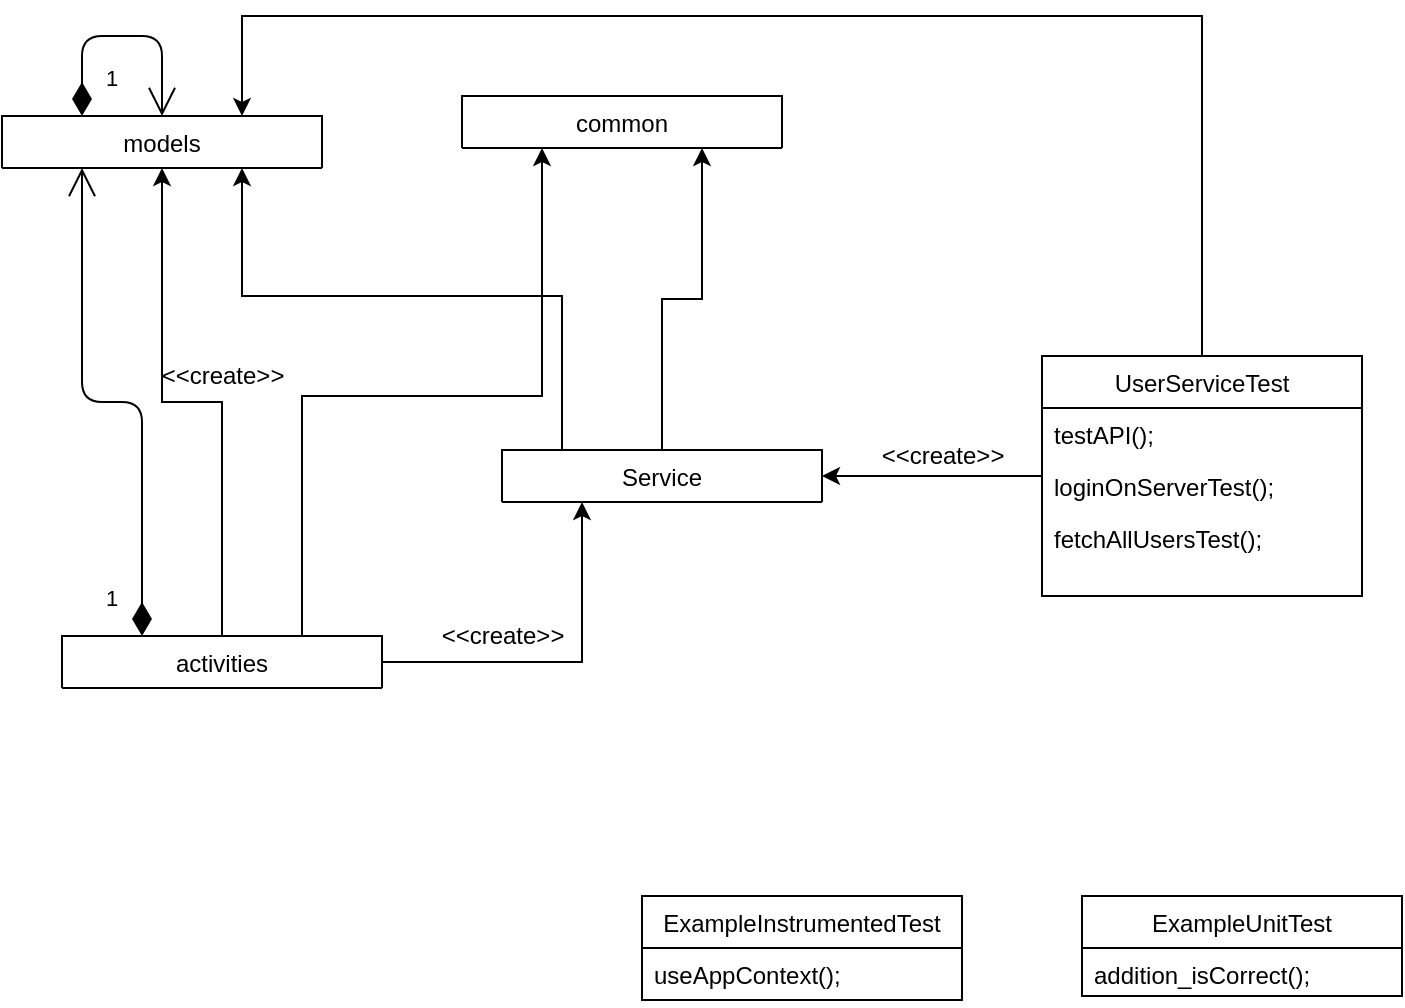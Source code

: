 <mxfile version="13.3.3" type="device" pages="4"><diagram id="mmwwLyZml_-E2QFQag7j" name="SP-App"><mxGraphModel dx="903" dy="1061" grid="1" gridSize="10" guides="1" tooltips="1" connect="1" arrows="1" fold="1" page="1" pageScale="1" pageWidth="850" pageHeight="1100" math="0" shadow="0"><root><mxCell id="fseg3xOwjUfxybagkzIM-0"/><mxCell id="fseg3xOwjUfxybagkzIM-1" parent="fseg3xOwjUfxybagkzIM-0"/><mxCell id="T5VHX_YqGaXBx1D4c2RP-32" style="edgeStyle=orthogonalEdgeStyle;rounded=0;orthogonalLoop=1;jettySize=auto;html=1;entryX=1;entryY=0.5;entryDx=0;entryDy=0;" edge="1" parent="fseg3xOwjUfxybagkzIM-1" source="T5VHX_YqGaXBx1D4c2RP-0" target="T5VHX_YqGaXBx1D4c2RP-23"><mxGeometry relative="1" as="geometry"/></mxCell><mxCell id="T5VHX_YqGaXBx1D4c2RP-19" value="ExampleUnitTest" style="swimlane;fontStyle=0;align=center;verticalAlign=top;childLayout=stackLayout;horizontal=1;startSize=26;horizontalStack=0;resizeParent=1;resizeLast=0;collapsible=1;marginBottom=0;rounded=0;shadow=0;strokeWidth=1;" vertex="1" parent="fseg3xOwjUfxybagkzIM-1"><mxGeometry x="600" y="460" width="160" height="50" as="geometry"><mxRectangle x="550" y="140" width="160" height="26" as="alternateBounds"/></mxGeometry></mxCell><mxCell id="T5VHX_YqGaXBx1D4c2RP-20" value="addition_isCorrect();" style="text;align=left;verticalAlign=top;spacingLeft=4;spacingRight=4;overflow=hidden;rotatable=0;points=[[0,0.5],[1,0.5]];portConstraint=eastwest;" vertex="1" parent="T5VHX_YqGaXBx1D4c2RP-19"><mxGeometry y="26" width="160" height="24" as="geometry"/></mxCell><mxCell id="T5VHX_YqGaXBx1D4c2RP-15" value="ExampleInstrumentedTest" style="swimlane;fontStyle=0;align=center;verticalAlign=top;childLayout=stackLayout;horizontal=1;startSize=26;horizontalStack=0;resizeParent=1;resizeLast=0;collapsible=1;marginBottom=0;rounded=0;shadow=0;strokeWidth=1;" vertex="1" parent="fseg3xOwjUfxybagkzIM-1"><mxGeometry x="380" y="460" width="160" height="52" as="geometry"><mxRectangle x="550" y="140" width="160" height="26" as="alternateBounds"/></mxGeometry></mxCell><mxCell id="T5VHX_YqGaXBx1D4c2RP-16" value="useAppContext();" style="text;align=left;verticalAlign=top;spacingLeft=4;spacingRight=4;overflow=hidden;rotatable=0;points=[[0,0.5],[1,0.5]];portConstraint=eastwest;" vertex="1" parent="T5VHX_YqGaXBx1D4c2RP-15"><mxGeometry y="26" width="160" height="26" as="geometry"/></mxCell><mxCell id="T5VHX_YqGaXBx1D4c2RP-24" value="models" style="swimlane;fontStyle=0;align=center;verticalAlign=top;childLayout=stackLayout;horizontal=1;startSize=26;horizontalStack=0;resizeParent=1;resizeLast=0;collapsible=1;marginBottom=0;rounded=0;shadow=0;strokeWidth=1;" vertex="1" collapsed="1" parent="fseg3xOwjUfxybagkzIM-1"><mxGeometry x="60" y="70" width="160" height="26" as="geometry"><mxRectangle x="90" y="90" width="160" height="120" as="alternateBounds"/></mxGeometry></mxCell><mxCell id="T5VHX_YqGaXBx1D4c2RP-25" value="common" style="swimlane;fontStyle=0;align=center;verticalAlign=top;childLayout=stackLayout;horizontal=1;startSize=26;horizontalStack=0;resizeParent=1;resizeLast=0;collapsible=1;marginBottom=0;rounded=0;shadow=0;strokeWidth=1;" vertex="1" collapsed="1" parent="fseg3xOwjUfxybagkzIM-1"><mxGeometry x="290" y="60" width="160" height="26" as="geometry"><mxRectangle x="90" y="90" width="160" height="120" as="alternateBounds"/></mxGeometry></mxCell><mxCell id="T5VHX_YqGaXBx1D4c2RP-27" style="edgeStyle=orthogonalEdgeStyle;rounded=0;orthogonalLoop=1;jettySize=auto;html=1;exitX=0.5;exitY=1;exitDx=0;exitDy=0;" edge="1" parent="fseg3xOwjUfxybagkzIM-1" source="T5VHX_YqGaXBx1D4c2RP-10" target="T5VHX_YqGaXBx1D4c2RP-10"><mxGeometry relative="1" as="geometry"/></mxCell><mxCell id="T5VHX_YqGaXBx1D4c2RP-28" style="edgeStyle=orthogonalEdgeStyle;rounded=0;orthogonalLoop=1;jettySize=auto;html=1;entryX=0.75;entryY=1;entryDx=0;entryDy=0;" edge="1" parent="fseg3xOwjUfxybagkzIM-1" source="T5VHX_YqGaXBx1D4c2RP-23" target="T5VHX_YqGaXBx1D4c2RP-25"><mxGeometry relative="1" as="geometry"/></mxCell><mxCell id="T5VHX_YqGaXBx1D4c2RP-29" style="edgeStyle=orthogonalEdgeStyle;rounded=0;orthogonalLoop=1;jettySize=auto;html=1;entryX=0.75;entryY=1;entryDx=0;entryDy=0;" edge="1" parent="fseg3xOwjUfxybagkzIM-1" source="T5VHX_YqGaXBx1D4c2RP-23" target="T5VHX_YqGaXBx1D4c2RP-24"><mxGeometry relative="1" as="geometry"><Array as="points"><mxPoint x="340" y="160"/><mxPoint x="180" y="160"/></Array></mxGeometry></mxCell><mxCell id="T5VHX_YqGaXBx1D4c2RP-23" value="Service" style="swimlane;fontStyle=0;align=center;verticalAlign=top;childLayout=stackLayout;horizontal=1;startSize=26;horizontalStack=0;resizeParent=1;resizeLast=0;collapsible=1;marginBottom=0;rounded=0;shadow=0;strokeWidth=1;" vertex="1" collapsed="1" parent="fseg3xOwjUfxybagkzIM-1"><mxGeometry x="310" y="237" width="160" height="26" as="geometry"><mxRectangle x="120" y="200" width="160" height="120" as="alternateBounds"/></mxGeometry></mxCell><mxCell id="T5VHX_YqGaXBx1D4c2RP-30" style="edgeStyle=orthogonalEdgeStyle;rounded=0;orthogonalLoop=1;jettySize=auto;html=1;entryX=0.25;entryY=1;entryDx=0;entryDy=0;" edge="1" parent="fseg3xOwjUfxybagkzIM-1" source="T5VHX_YqGaXBx1D4c2RP-10" target="T5VHX_YqGaXBx1D4c2RP-23"><mxGeometry relative="1" as="geometry"/></mxCell><mxCell id="T5VHX_YqGaXBx1D4c2RP-38" style="edgeStyle=orthogonalEdgeStyle;rounded=0;orthogonalLoop=1;jettySize=auto;html=1;entryX=0.5;entryY=1;entryDx=0;entryDy=0;" edge="1" parent="fseg3xOwjUfxybagkzIM-1" source="T5VHX_YqGaXBx1D4c2RP-10" target="T5VHX_YqGaXBx1D4c2RP-24"><mxGeometry relative="1" as="geometry"/></mxCell><mxCell id="T5VHX_YqGaXBx1D4c2RP-41" style="edgeStyle=orthogonalEdgeStyle;rounded=0;orthogonalLoop=1;jettySize=auto;html=1;entryX=0.25;entryY=1;entryDx=0;entryDy=0;" edge="1" parent="fseg3xOwjUfxybagkzIM-1" source="T5VHX_YqGaXBx1D4c2RP-10" target="T5VHX_YqGaXBx1D4c2RP-25"><mxGeometry relative="1" as="geometry"><Array as="points"><mxPoint x="210" y="210"/><mxPoint x="330" y="210"/></Array></mxGeometry></mxCell><mxCell id="T5VHX_YqGaXBx1D4c2RP-10" value="activities" style="swimlane;fontStyle=0;align=center;verticalAlign=top;childLayout=stackLayout;horizontal=1;startSize=26;horizontalStack=0;resizeParent=1;resizeLast=0;collapsible=1;marginBottom=0;rounded=0;shadow=0;strokeWidth=1;" vertex="1" collapsed="1" parent="fseg3xOwjUfxybagkzIM-1"><mxGeometry x="90" y="330" width="160" height="26" as="geometry"><mxRectangle x="320" y="130" width="160" height="120" as="alternateBounds"/></mxGeometry></mxCell><mxCell id="T5VHX_YqGaXBx1D4c2RP-31" value="&amp;lt;&amp;lt;create&amp;gt;&amp;gt;" style="text;html=1;align=center;verticalAlign=middle;resizable=0;points=[];autosize=1;" vertex="1" parent="fseg3xOwjUfxybagkzIM-1"><mxGeometry x="270" y="320" width="80" height="20" as="geometry"/></mxCell><mxCell id="T5VHX_YqGaXBx1D4c2RP-33" value="&amp;lt;&amp;lt;create&amp;gt;&amp;gt;" style="text;html=1;align=center;verticalAlign=middle;resizable=0;points=[];autosize=1;" vertex="1" parent="fseg3xOwjUfxybagkzIM-1"><mxGeometry x="490" y="230" width="80" height="20" as="geometry"/></mxCell><mxCell id="T5VHX_YqGaXBx1D4c2RP-40" style="edgeStyle=orthogonalEdgeStyle;rounded=0;orthogonalLoop=1;jettySize=auto;html=1;entryX=0.75;entryY=0;entryDx=0;entryDy=0;" edge="1" parent="fseg3xOwjUfxybagkzIM-1" source="T5VHX_YqGaXBx1D4c2RP-0" target="T5VHX_YqGaXBx1D4c2RP-24"><mxGeometry relative="1" as="geometry"><Array as="points"><mxPoint x="660" y="20"/><mxPoint x="180" y="20"/></Array></mxGeometry></mxCell><mxCell id="T5VHX_YqGaXBx1D4c2RP-0" value="UserServiceTest" style="swimlane;fontStyle=0;align=center;verticalAlign=top;childLayout=stackLayout;horizontal=1;startSize=26;horizontalStack=0;resizeParent=1;resizeLast=0;collapsible=1;marginBottom=0;rounded=0;shadow=0;strokeWidth=1;" vertex="1" parent="fseg3xOwjUfxybagkzIM-1"><mxGeometry x="580" y="190" width="160" height="120" as="geometry"><mxRectangle x="550" y="140" width="160" height="26" as="alternateBounds"/></mxGeometry></mxCell><mxCell id="T5VHX_YqGaXBx1D4c2RP-1" value="testAPI();" style="text;align=left;verticalAlign=top;spacingLeft=4;spacingRight=4;overflow=hidden;rotatable=0;points=[[0,0.5],[1,0.5]];portConstraint=eastwest;" vertex="1" parent="T5VHX_YqGaXBx1D4c2RP-0"><mxGeometry y="26" width="160" height="26" as="geometry"/></mxCell><mxCell id="T5VHX_YqGaXBx1D4c2RP-2" value="loginOnServerTest();" style="text;align=left;verticalAlign=top;spacingLeft=4;spacingRight=4;overflow=hidden;rotatable=0;points=[[0,0.5],[1,0.5]];portConstraint=eastwest;rounded=0;shadow=0;html=0;" vertex="1" parent="T5VHX_YqGaXBx1D4c2RP-0"><mxGeometry y="52" width="160" height="26" as="geometry"/></mxCell><mxCell id="T5VHX_YqGaXBx1D4c2RP-4" value="fetchAllUsersTest();" style="text;align=left;verticalAlign=top;spacingLeft=4;spacingRight=4;overflow=hidden;rotatable=0;points=[[0,0.5],[1,0.5]];portConstraint=eastwest;" vertex="1" parent="T5VHX_YqGaXBx1D4c2RP-0"><mxGeometry y="78" width="160" height="26" as="geometry"/></mxCell><mxCell id="T5VHX_YqGaXBx1D4c2RP-39" value="&amp;lt;&amp;lt;create&amp;gt;&amp;gt;" style="text;html=1;align=center;verticalAlign=middle;resizable=0;points=[];autosize=1;" vertex="1" parent="fseg3xOwjUfxybagkzIM-1"><mxGeometry x="130" y="190" width="80" height="20" as="geometry"/></mxCell><mxCell id="T5VHX_YqGaXBx1D4c2RP-42" value="1" style="endArrow=open;html=1;endSize=12;startArrow=diamondThin;startSize=14;startFill=1;edgeStyle=orthogonalEdgeStyle;align=left;verticalAlign=bottom;exitX=0.25;exitY=0;exitDx=0;exitDy=0;" edge="1" parent="fseg3xOwjUfxybagkzIM-1" source="T5VHX_YqGaXBx1D4c2RP-24"><mxGeometry x="-0.167" y="-30" relative="1" as="geometry"><mxPoint x="150" y="790" as="sourcePoint"/><mxPoint x="140" y="70" as="targetPoint"/><Array as="points"><mxPoint x="100" y="30"/></Array><mxPoint as="offset"/></mxGeometry></mxCell><mxCell id="T5VHX_YqGaXBx1D4c2RP-44" value="1" style="endArrow=open;html=1;endSize=12;startArrow=diamondThin;startSize=14;startFill=1;edgeStyle=orthogonalEdgeStyle;align=left;verticalAlign=bottom;exitX=0.25;exitY=0;exitDx=0;exitDy=0;entryX=0.25;entryY=1;entryDx=0;entryDy=0;" edge="1" parent="fseg3xOwjUfxybagkzIM-1" source="T5VHX_YqGaXBx1D4c2RP-10" target="T5VHX_YqGaXBx1D4c2RP-24"><mxGeometry x="0.038" y="107" relative="1" as="geometry"><mxPoint x="170" y="690" as="sourcePoint"/><mxPoint x="330" y="690" as="targetPoint"/><mxPoint as="offset"/></mxGeometry></mxCell></root></mxGraphModel></diagram><diagram id="C5RBs43oDa-KdzZeNtuy" name="Service"><mxGraphModel dx="753" dy="884" grid="1" gridSize="10" guides="1" tooltips="1" connect="1" arrows="1" fold="1" page="1" pageScale="1" pageWidth="827" pageHeight="1169" math="0" shadow="0"><root><mxCell id="WIyWlLk6GJQsqaUBKTNV-0"/><mxCell id="WIyWlLk6GJQsqaUBKTNV-1" parent="WIyWlLk6GJQsqaUBKTNV-0"/><mxCell id="E2z3Ywe-zRj_R90xZNc3-25" value="ProjectService" style="swimlane;fontStyle=0;align=center;verticalAlign=top;childLayout=stackLayout;horizontal=1;startSize=26;horizontalStack=0;resizeParent=1;resizeLast=0;collapsible=1;marginBottom=0;rounded=0;shadow=0;strokeWidth=1;" vertex="1" parent="WIyWlLk6GJQsqaUBKTNV-1"><mxGeometry x="130" y="270" width="180" height="172" as="geometry"><mxRectangle x="550" y="140" width="160" height="26" as="alternateBounds"/></mxGeometry></mxCell><mxCell id="E2z3Ywe-zRj_R90xZNc3-26" value="acessToken: String" style="text;align=left;verticalAlign=top;spacingLeft=4;spacingRight=4;overflow=hidden;rotatable=0;points=[[0,0.5],[1,0.5]];portConstraint=eastwest;" vertex="1" parent="E2z3Ywe-zRj_R90xZNc3-25"><mxGeometry y="26" width="180" height="26" as="geometry"/></mxCell><mxCell id="E2z3Ywe-zRj_R90xZNc3-27" value="" style="line;html=1;strokeWidth=1;align=left;verticalAlign=middle;spacingTop=-1;spacingLeft=3;spacingRight=3;rotatable=0;labelPosition=right;points=[];portConstraint=eastwest;" vertex="1" parent="E2z3Ywe-zRj_R90xZNc3-25"><mxGeometry y="52" width="180" height="8" as="geometry"/></mxCell><mxCell id="E2z3Ywe-zRj_R90xZNc3-28" value="ProjectService();" style="text;align=left;verticalAlign=top;spacingLeft=4;spacingRight=4;overflow=hidden;rotatable=0;points=[[0,0.5],[1,0.5]];portConstraint=eastwest;" vertex="1" parent="E2z3Ywe-zRj_R90xZNc3-25"><mxGeometry y="60" width="180" height="26" as="geometry"/></mxCell><mxCell id="WeNA_DMiDMWGko4QvDSH-3" value="" style="line;html=1;strokeWidth=1;align=left;verticalAlign=middle;spacingTop=-1;spacingLeft=3;spacingRight=3;rotatable=0;labelPosition=right;points=[];portConstraint=eastwest;" vertex="1" parent="E2z3Ywe-zRj_R90xZNc3-25"><mxGeometry y="86" width="180" height="8" as="geometry"/></mxCell><mxCell id="E2z3Ywe-zRj_R90xZNc3-29" value="projectCreate();" style="text;align=left;verticalAlign=top;spacingLeft=4;spacingRight=4;overflow=hidden;rotatable=0;points=[[0,0.5],[1,0.5]];portConstraint=eastwest;" vertex="1" parent="E2z3Ywe-zRj_R90xZNc3-25"><mxGeometry y="94" width="180" height="26" as="geometry"/></mxCell><mxCell id="E2z3Ywe-zRj_R90xZNc3-30" value="fetchAllProjects();" style="text;align=left;verticalAlign=top;spacingLeft=4;spacingRight=4;overflow=hidden;rotatable=0;points=[[0,0.5],[1,0.5]];portConstraint=eastwest;" vertex="1" parent="E2z3Ywe-zRj_R90xZNc3-25"><mxGeometry y="120" width="180" height="26" as="geometry"/></mxCell><mxCell id="E2z3Ywe-zRj_R90xZNc3-31" value="fetchProjectsOnlyFromUser();" style="text;align=left;verticalAlign=top;spacingLeft=4;spacingRight=4;overflow=hidden;rotatable=0;points=[[0,0.5],[1,0.5]];portConstraint=eastwest;" vertex="1" parent="E2z3Ywe-zRj_R90xZNc3-25"><mxGeometry y="146" width="180" height="26" as="geometry"/></mxCell><mxCell id="E2z3Ywe-zRj_R90xZNc3-0" value="Service" style="swimlane;fontStyle=0;align=center;verticalAlign=top;childLayout=stackLayout;horizontal=1;startSize=26;horizontalStack=0;resizeParent=1;resizeLast=0;collapsible=1;marginBottom=0;rounded=0;shadow=0;strokeWidth=1;" vertex="1" parent="WIyWlLk6GJQsqaUBKTNV-1"><mxGeometry x="280" y="50" width="160" height="120" as="geometry"><mxRectangle x="550" y="140" width="160" height="26" as="alternateBounds"/></mxGeometry></mxCell><mxCell id="E2z3Ywe-zRj_R90xZNc3-1" value="OkHttpClient client" style="text;align=left;verticalAlign=top;spacingLeft=4;spacingRight=4;overflow=hidden;rotatable=0;points=[[0,0.5],[1,0.5]];portConstraint=eastwest;" vertex="1" parent="E2z3Ywe-zRj_R90xZNc3-0"><mxGeometry y="26" width="160" height="26" as="geometry"/></mxCell><mxCell id="E2z3Ywe-zRj_R90xZNc3-2" value="api: String" style="text;align=left;verticalAlign=top;spacingLeft=4;spacingRight=4;overflow=hidden;rotatable=0;points=[[0,0.5],[1,0.5]];portConstraint=eastwest;rounded=0;shadow=0;html=0;" vertex="1" parent="E2z3Ywe-zRj_R90xZNc3-0"><mxGeometry y="52" width="160" height="26" as="geometry"/></mxCell><mxCell id="E2z3Ywe-zRj_R90xZNc3-6" value="" style="line;html=1;strokeWidth=1;align=left;verticalAlign=middle;spacingTop=-1;spacingLeft=3;spacingRight=3;rotatable=0;labelPosition=right;points=[];portConstraint=eastwest;" vertex="1" parent="E2z3Ywe-zRj_R90xZNc3-0"><mxGeometry y="78" width="160" height="8" as="geometry"/></mxCell><mxCell id="E2z3Ywe-zRj_R90xZNc3-7" value="Service();" style="text;align=left;verticalAlign=top;spacingLeft=4;spacingRight=4;overflow=hidden;rotatable=0;points=[[0,0.5],[1,0.5]];portConstraint=eastwest;" vertex="1" parent="E2z3Ywe-zRj_R90xZNc3-0"><mxGeometry y="86" width="160" height="26" as="geometry"/></mxCell><mxCell id="WeNA_DMiDMWGko4QvDSH-0" value="" style="endArrow=classic;html=1;entryX=0.25;entryY=1;entryDx=0;entryDy=0;exitX=0.75;exitY=0;exitDx=0;exitDy=0;" edge="1" parent="WIyWlLk6GJQsqaUBKTNV-1" source="E2z3Ywe-zRj_R90xZNc3-25" target="E2z3Ywe-zRj_R90xZNc3-0"><mxGeometry width="50" height="50" relative="1" as="geometry"><mxPoint x="243" y="245" as="sourcePoint"/><mxPoint x="293" y="195" as="targetPoint"/><Array as="points"><mxPoint x="265" y="220"/><mxPoint x="320" y="220"/></Array></mxGeometry></mxCell><mxCell id="WeNA_DMiDMWGko4QvDSH-1" value="" style="endArrow=classic;html=1;exitX=0.5;exitY=0;exitDx=0;exitDy=0;entryX=0.75;entryY=1;entryDx=0;entryDy=0;" edge="1" parent="WIyWlLk6GJQsqaUBKTNV-1" source="E2z3Ywe-zRj_R90xZNc3-9" target="E2z3Ywe-zRj_R90xZNc3-0"><mxGeometry width="50" height="50" relative="1" as="geometry"><mxPoint x="280.0" y="260" as="sourcePoint"/><mxPoint x="330" y="210" as="targetPoint"/><Array as="points"><mxPoint x="494" y="220"/><mxPoint x="400" y="220"/></Array></mxGeometry></mxCell><mxCell id="E2z3Ywe-zRj_R90xZNc3-9" value="UserService" style="swimlane;fontStyle=0;align=center;verticalAlign=top;childLayout=stackLayout;horizontal=1;startSize=26;horizontalStack=0;resizeParent=1;resizeLast=0;collapsible=1;marginBottom=0;rounded=0;shadow=0;strokeWidth=1;" vertex="1" parent="WIyWlLk6GJQsqaUBKTNV-1"><mxGeometry x="414" y="270" width="160" height="224" as="geometry"><mxRectangle x="550" y="140" width="160" height="26" as="alternateBounds"/></mxGeometry></mxCell><mxCell id="E2z3Ywe-zRj_R90xZNc3-10" value="acessToken: String" style="text;align=left;verticalAlign=top;spacingLeft=4;spacingRight=4;overflow=hidden;rotatable=0;points=[[0,0.5],[1,0.5]];portConstraint=eastwest;" vertex="1" parent="E2z3Ywe-zRj_R90xZNc3-9"><mxGeometry y="26" width="160" height="26" as="geometry"/></mxCell><mxCell id="E2z3Ywe-zRj_R90xZNc3-12" value="" style="line;html=1;strokeWidth=1;align=left;verticalAlign=middle;spacingTop=-1;spacingLeft=3;spacingRight=3;rotatable=0;labelPosition=right;points=[];portConstraint=eastwest;" vertex="1" parent="E2z3Ywe-zRj_R90xZNc3-9"><mxGeometry y="52" width="160" height="8" as="geometry"/></mxCell><mxCell id="E2z3Ywe-zRj_R90xZNc3-13" value="UserService();" style="text;align=left;verticalAlign=top;spacingLeft=4;spacingRight=4;overflow=hidden;rotatable=0;points=[[0,0.5],[1,0.5]];portConstraint=eastwest;" vertex="1" parent="E2z3Ywe-zRj_R90xZNc3-9"><mxGeometry y="60" width="160" height="26" as="geometry"/></mxCell><mxCell id="WeNA_DMiDMWGko4QvDSH-4" value="" style="line;html=1;strokeWidth=1;align=left;verticalAlign=middle;spacingTop=-1;spacingLeft=3;spacingRight=3;rotatable=0;labelPosition=right;points=[];portConstraint=eastwest;" vertex="1" parent="E2z3Ywe-zRj_R90xZNc3-9"><mxGeometry y="86" width="160" height="8" as="geometry"/></mxCell><mxCell id="WeNA_DMiDMWGko4QvDSH-2" value="testAPI();" style="text;align=left;verticalAlign=top;spacingLeft=4;spacingRight=4;overflow=hidden;rotatable=0;points=[[0,0.5],[1,0.5]];portConstraint=eastwest;" vertex="1" parent="E2z3Ywe-zRj_R90xZNc3-9"><mxGeometry y="94" width="160" height="26" as="geometry"/></mxCell><mxCell id="E2z3Ywe-zRj_R90xZNc3-14" value="loginOnServer();" style="text;align=left;verticalAlign=top;spacingLeft=4;spacingRight=4;overflow=hidden;rotatable=0;points=[[0,0.5],[1,0.5]];portConstraint=eastwest;" vertex="1" parent="E2z3Ywe-zRj_R90xZNc3-9"><mxGeometry y="120" width="160" height="26" as="geometry"/></mxCell><mxCell id="E2z3Ywe-zRj_R90xZNc3-15" value="fetchAllUsers();" style="text;align=left;verticalAlign=top;spacingLeft=4;spacingRight=4;overflow=hidden;rotatable=0;points=[[0,0.5],[1,0.5]];portConstraint=eastwest;" vertex="1" parent="E2z3Ywe-zRj_R90xZNc3-9"><mxGeometry y="146" width="160" height="26" as="geometry"/></mxCell><mxCell id="E2z3Ywe-zRj_R90xZNc3-16" value="addUserInvitation();" style="text;align=left;verticalAlign=top;spacingLeft=4;spacingRight=4;overflow=hidden;rotatable=0;points=[[0,0.5],[1,0.5]];portConstraint=eastwest;" vertex="1" parent="E2z3Ywe-zRj_R90xZNc3-9"><mxGeometry y="172" width="160" height="26" as="geometry"/></mxCell><mxCell id="E2z3Ywe-zRj_R90xZNc3-24" value="checkInvitation();" style="text;align=left;verticalAlign=top;spacingLeft=4;spacingRight=4;overflow=hidden;rotatable=0;points=[[0,0.5],[1,0.5]];portConstraint=eastwest;" vertex="1" parent="E2z3Ywe-zRj_R90xZNc3-9"><mxGeometry y="198" width="160" height="26" as="geometry"/></mxCell></root></mxGraphModel></diagram><diagram id="608qzM-pN6wt2T7e_9VF" name="Model"><mxGraphModel dx="623" dy="732" grid="1" gridSize="10" guides="1" tooltips="1" connect="1" arrows="1" fold="1" page="1" pageScale="1" pageWidth="850" pageHeight="1100" math="0" shadow="0"><root><mxCell id="hK5yVsrDaJWABLdZP5dS-0"/><mxCell id="hK5yVsrDaJWABLdZP5dS-1" parent="hK5yVsrDaJWABLdZP5dS-0"/><mxCell id="bqp4syfrP9YEi6w2Jnu9-0" value="enums" style="swimlane;" vertex="1" collapsed="1" parent="hK5yVsrDaJWABLdZP5dS-1"><mxGeometry x="190" y="570" width="70" height="23" as="geometry"><mxRectangle x="310" y="460" width="200" height="200" as="alternateBounds"/></mxGeometry></mxCell><mxCell id="bqp4syfrP9YEi6w2Jnu9-1" value="adapters" style="swimlane;" vertex="1" collapsed="1" parent="hK5yVsrDaJWABLdZP5dS-1"><mxGeometry x="540" y="560" width="80" height="23" as="geometry"><mxRectangle x="155" y="500" width="540" height="570" as="alternateBounds"/></mxGeometry></mxCell><mxCell id="bqp4syfrP9YEi6w2Jnu9-2" value="ViewHolder" style="swimlane;fontStyle=0;align=center;verticalAlign=top;childLayout=stackLayout;horizontal=1;startSize=26;horizontalStack=0;resizeParent=1;resizeLast=0;collapsible=1;marginBottom=0;rounded=0;shadow=0;strokeWidth=1;" vertex="1" parent="bqp4syfrP9YEi6w2Jnu9-1"><mxGeometry x="35" y="50" width="210" height="120" as="geometry"><mxRectangle x="160" y="630" width="160" height="26" as="alternateBounds"/></mxGeometry></mxCell><mxCell id="bqp4syfrP9YEi6w2Jnu9-5" value="+ projectName: TextView" style="text;align=left;verticalAlign=top;spacingLeft=4;spacingRight=4;overflow=hidden;rotatable=0;points=[[0,0.5],[1,0.5]];portConstraint=eastwest;rounded=0;shadow=0;html=0;" vertex="1" parent="bqp4syfrP9YEi6w2Jnu9-2"><mxGeometry y="26" width="210" height="26" as="geometry"/></mxCell><mxCell id="bqp4syfrP9YEi6w2Jnu9-6" value="+ parentLayout: RelativeLayout" style="text;align=left;verticalAlign=top;spacingLeft=4;spacingRight=4;overflow=hidden;rotatable=0;points=[[0,0.5],[1,0.5]];portConstraint=eastwest;rounded=0;shadow=0;html=0;" vertex="1" parent="bqp4syfrP9YEi6w2Jnu9-2"><mxGeometry y="52" width="210" height="26" as="geometry"/></mxCell><mxCell id="bqp4syfrP9YEi6w2Jnu9-7" value="" style="line;html=1;strokeWidth=1;align=left;verticalAlign=middle;spacingTop=-1;spacingLeft=3;spacingRight=3;rotatable=0;labelPosition=right;points=[];portConstraint=eastwest;" vertex="1" parent="bqp4syfrP9YEi6w2Jnu9-2"><mxGeometry y="78" width="210" height="8" as="geometry"/></mxCell><mxCell id="bqp4syfrP9YEi6w2Jnu9-16" value="+ ViewHolder(View);" style="text;align=left;verticalAlign=top;spacingLeft=4;spacingRight=4;overflow=hidden;rotatable=0;points=[[0,0.5],[1,0.5]];portConstraint=eastwest;" vertex="1" parent="bqp4syfrP9YEi6w2Jnu9-2"><mxGeometry y="86" width="210" height="26" as="geometry"/></mxCell><mxCell id="bqp4syfrP9YEi6w2Jnu9-17" value="RecyclewViewAdapterProject" style="swimlane;fontStyle=0;align=center;verticalAlign=top;childLayout=stackLayout;horizontal=1;startSize=26;horizontalStack=0;resizeParent=1;resizeLast=0;collapsible=1;marginBottom=0;rounded=0;shadow=0;strokeWidth=1;" vertex="1" parent="bqp4syfrP9YEi6w2Jnu9-1"><mxGeometry x="45" y="290" width="210" height="232" as="geometry"><mxRectangle x="160" y="630" width="160" height="26" as="alternateBounds"/></mxGeometry></mxCell><mxCell id="bqp4syfrP9YEi6w2Jnu9-18" value="TAG: String" style="text;align=left;verticalAlign=top;spacingLeft=4;spacingRight=4;overflow=hidden;rotatable=0;points=[[0,0.5],[1,0.5]];portConstraint=eastwest;rounded=0;shadow=0;html=0;" vertex="1" parent="bqp4syfrP9YEi6w2Jnu9-17"><mxGeometry y="26" width="210" height="26" as="geometry"/></mxCell><mxCell id="bqp4syfrP9YEi6w2Jnu9-19" value="projects: ArrayList" style="text;align=left;verticalAlign=top;spacingLeft=4;spacingRight=4;overflow=hidden;rotatable=0;points=[[0,0.5],[1,0.5]];portConstraint=eastwest;rounded=0;shadow=0;html=0;" vertex="1" parent="bqp4syfrP9YEi6w2Jnu9-17"><mxGeometry y="52" width="210" height="26" as="geometry"/></mxCell><mxCell id="bqp4syfrP9YEi6w2Jnu9-29" value="aContext: Context" style="text;align=left;verticalAlign=top;spacingLeft=4;spacingRight=4;overflow=hidden;rotatable=0;points=[[0,0.5],[1,0.5]];portConstraint=eastwest;rounded=0;shadow=0;html=0;" vertex="1" parent="bqp4syfrP9YEi6w2Jnu9-17"><mxGeometry y="78" width="210" height="26" as="geometry"/></mxCell><mxCell id="bqp4syfrP9YEi6w2Jnu9-20" value="" style="line;html=1;strokeWidth=1;align=left;verticalAlign=middle;spacingTop=-1;spacingLeft=3;spacingRight=3;rotatable=0;labelPosition=right;points=[];portConstraint=eastwest;" vertex="1" parent="bqp4syfrP9YEi6w2Jnu9-17"><mxGeometry y="104" width="210" height="8" as="geometry"/></mxCell><mxCell id="bqp4syfrP9YEi6w2Jnu9-21" value="+ RecyclerViewAdapterProject();" style="text;align=left;verticalAlign=top;spacingLeft=4;spacingRight=4;overflow=hidden;rotatable=0;points=[[0,0.5],[1,0.5]];portConstraint=eastwest;" vertex="1" parent="bqp4syfrP9YEi6w2Jnu9-17"><mxGeometry y="112" width="210" height="26" as="geometry"/></mxCell><mxCell id="bqp4syfrP9YEi6w2Jnu9-31" value="" style="line;html=1;strokeWidth=1;align=left;verticalAlign=middle;spacingTop=-1;spacingLeft=3;spacingRight=3;rotatable=0;labelPosition=right;points=[];portConstraint=eastwest;" vertex="1" parent="bqp4syfrP9YEi6w2Jnu9-17"><mxGeometry y="138" width="210" height="8" as="geometry"/></mxCell><mxCell id="bqp4syfrP9YEi6w2Jnu9-30" value="+ onCreateViewHolder();" style="text;align=left;verticalAlign=top;spacingLeft=4;spacingRight=4;overflow=hidden;rotatable=0;points=[[0,0.5],[1,0.5]];portConstraint=eastwest;" vertex="1" parent="bqp4syfrP9YEi6w2Jnu9-17"><mxGeometry y="146" width="210" height="26" as="geometry"/></mxCell><mxCell id="bqp4syfrP9YEi6w2Jnu9-32" value="+ onBindViewHolder();" style="text;align=left;verticalAlign=top;spacingLeft=4;spacingRight=4;overflow=hidden;rotatable=0;points=[[0,0.5],[1,0.5]];portConstraint=eastwest;" vertex="1" parent="bqp4syfrP9YEi6w2Jnu9-17"><mxGeometry y="172" width="210" height="26" as="geometry"/></mxCell><mxCell id="bqp4syfrP9YEi6w2Jnu9-34" value="" style="line;html=1;strokeWidth=1;align=left;verticalAlign=middle;spacingTop=-1;spacingLeft=3;spacingRight=3;rotatable=0;labelPosition=right;points=[];portConstraint=eastwest;" vertex="1" parent="bqp4syfrP9YEi6w2Jnu9-17"><mxGeometry y="198" width="210" height="8" as="geometry"/></mxCell><mxCell id="bqp4syfrP9YEi6w2Jnu9-33" value="itemCount: int" style="text;align=left;verticalAlign=top;spacingLeft=4;spacingRight=4;overflow=hidden;rotatable=0;points=[[0,0.5],[1,0.5]];portConstraint=eastwest;" vertex="1" parent="bqp4syfrP9YEi6w2Jnu9-17"><mxGeometry y="206" width="210" height="26" as="geometry"/></mxCell><mxCell id="bqp4syfrP9YEi6w2Jnu9-35" value="RecyclewViewAdapterProject" style="swimlane;fontStyle=0;align=center;verticalAlign=top;childLayout=stackLayout;horizontal=1;startSize=26;horizontalStack=0;resizeParent=1;resizeLast=0;collapsible=1;marginBottom=0;rounded=0;shadow=0;strokeWidth=1;" vertex="1" parent="bqp4syfrP9YEi6w2Jnu9-1"><mxGeometry x="295" y="280" width="210" height="232" as="geometry"><mxRectangle x="160" y="630" width="160" height="26" as="alternateBounds"/></mxGeometry></mxCell><mxCell id="bqp4syfrP9YEi6w2Jnu9-36" value="TAG: String" style="text;align=left;verticalAlign=top;spacingLeft=4;spacingRight=4;overflow=hidden;rotatable=0;points=[[0,0.5],[1,0.5]];portConstraint=eastwest;rounded=0;shadow=0;html=0;" vertex="1" parent="bqp4syfrP9YEi6w2Jnu9-35"><mxGeometry y="26" width="210" height="26" as="geometry"/></mxCell><mxCell id="bqp4syfrP9YEi6w2Jnu9-37" value="users: ArrayList" style="text;align=left;verticalAlign=top;spacingLeft=4;spacingRight=4;overflow=hidden;rotatable=0;points=[[0,0.5],[1,0.5]];portConstraint=eastwest;rounded=0;shadow=0;html=0;" vertex="1" parent="bqp4syfrP9YEi6w2Jnu9-35"><mxGeometry y="52" width="210" height="26" as="geometry"/></mxCell><mxCell id="bqp4syfrP9YEi6w2Jnu9-38" value="aContext: Context" style="text;align=left;verticalAlign=top;spacingLeft=4;spacingRight=4;overflow=hidden;rotatable=0;points=[[0,0.5],[1,0.5]];portConstraint=eastwest;rounded=0;shadow=0;html=0;" vertex="1" parent="bqp4syfrP9YEi6w2Jnu9-35"><mxGeometry y="78" width="210" height="26" as="geometry"/></mxCell><mxCell id="bqp4syfrP9YEi6w2Jnu9-39" value="" style="line;html=1;strokeWidth=1;align=left;verticalAlign=middle;spacingTop=-1;spacingLeft=3;spacingRight=3;rotatable=0;labelPosition=right;points=[];portConstraint=eastwest;" vertex="1" parent="bqp4syfrP9YEi6w2Jnu9-35"><mxGeometry y="104" width="210" height="8" as="geometry"/></mxCell><mxCell id="bqp4syfrP9YEi6w2Jnu9-40" value="+ RecyclerViewAdapterUser();" style="text;align=left;verticalAlign=top;spacingLeft=4;spacingRight=4;overflow=hidden;rotatable=0;points=[[0,0.5],[1,0.5]];portConstraint=eastwest;" vertex="1" parent="bqp4syfrP9YEi6w2Jnu9-35"><mxGeometry y="112" width="210" height="26" as="geometry"/></mxCell><mxCell id="bqp4syfrP9YEi6w2Jnu9-41" value="" style="line;html=1;strokeWidth=1;align=left;verticalAlign=middle;spacingTop=-1;spacingLeft=3;spacingRight=3;rotatable=0;labelPosition=right;points=[];portConstraint=eastwest;" vertex="1" parent="bqp4syfrP9YEi6w2Jnu9-35"><mxGeometry y="138" width="210" height="8" as="geometry"/></mxCell><mxCell id="bqp4syfrP9YEi6w2Jnu9-42" value="+ onCreateViewHolder();" style="text;align=left;verticalAlign=top;spacingLeft=4;spacingRight=4;overflow=hidden;rotatable=0;points=[[0,0.5],[1,0.5]];portConstraint=eastwest;" vertex="1" parent="bqp4syfrP9YEi6w2Jnu9-35"><mxGeometry y="146" width="210" height="26" as="geometry"/></mxCell><mxCell id="bqp4syfrP9YEi6w2Jnu9-43" value="+ onBindViewHolder();" style="text;align=left;verticalAlign=top;spacingLeft=4;spacingRight=4;overflow=hidden;rotatable=0;points=[[0,0.5],[1,0.5]];portConstraint=eastwest;" vertex="1" parent="bqp4syfrP9YEi6w2Jnu9-35"><mxGeometry y="172" width="210" height="26" as="geometry"/></mxCell><mxCell id="bqp4syfrP9YEi6w2Jnu9-44" value="" style="line;html=1;strokeWidth=1;align=left;verticalAlign=middle;spacingTop=-1;spacingLeft=3;spacingRight=3;rotatable=0;labelPosition=right;points=[];portConstraint=eastwest;" vertex="1" parent="bqp4syfrP9YEi6w2Jnu9-35"><mxGeometry y="198" width="210" height="8" as="geometry"/></mxCell><mxCell id="bqp4syfrP9YEi6w2Jnu9-45" value="itemCount: int" style="text;align=left;verticalAlign=top;spacingLeft=4;spacingRight=4;overflow=hidden;rotatable=0;points=[[0,0.5],[1,0.5]];portConstraint=eastwest;" vertex="1" parent="bqp4syfrP9YEi6w2Jnu9-35"><mxGeometry y="206" width="210" height="26" as="geometry"/></mxCell><mxCell id="bqp4syfrP9YEi6w2Jnu9-27" value="&amp;lt;create&amp;gt;" style="html=1;verticalAlign=bottom;endArrow=open;dashed=1;endSize=8;exitX=0.25;exitY=0;exitDx=0;exitDy=0;entryX=0.25;entryY=1;entryDx=0;entryDy=0;" edge="1" parent="bqp4syfrP9YEi6w2Jnu9-1" source="bqp4syfrP9YEi6w2Jnu9-17" target="bqp4syfrP9YEi6w2Jnu9-2"><mxGeometry relative="1" as="geometry"><mxPoint x="260" y="140" as="sourcePoint"/><mxPoint x="180" y="140" as="targetPoint"/></mxGeometry></mxCell><mxCell id="bqp4syfrP9YEi6w2Jnu9-28" value="&amp;lt;create&amp;gt;" style="html=1;verticalAlign=bottom;endArrow=open;dashed=1;endSize=8;exitX=0.5;exitY=0;exitDx=0;exitDy=0;entryX=0.75;entryY=1;entryDx=0;entryDy=0;" edge="1" parent="bqp4syfrP9YEi6w2Jnu9-1" source="bqp4syfrP9YEi6w2Jnu9-35" target="bqp4syfrP9YEi6w2Jnu9-2"><mxGeometry relative="1" as="geometry"><mxPoint x="302.5" y="270.0" as="sourcePoint"/><mxPoint x="280" y="180" as="targetPoint"/></mxGeometry></mxCell><mxCell id="bqp4syfrP9YEi6w2Jnu9-47" value="&amp;lt;&amp;lt;create&amp;gt;&amp;gt;" style="html=1;verticalAlign=bottom;endArrow=open;dashed=1;endSize=8;exitX=0.75;exitY=1;exitDx=0;exitDy=0;entryX=0.25;entryY=1;entryDx=0;entryDy=0;" edge="1" parent="hK5yVsrDaJWABLdZP5dS-1" source="bqp4syfrP9YEi6w2Jnu9-1" target="bqp4syfrP9YEi6w2Jnu9-1"><mxGeometry relative="1" as="geometry"><mxPoint x="570" y="670" as="sourcePoint"/><mxPoint x="490" y="670" as="targetPoint"/><Array as="points"><mxPoint x="600" y="670"/><mxPoint x="560" y="670"/></Array></mxGeometry></mxCell><mxCell id="bqp4syfrP9YEi6w2Jnu9-51" value="1, 1" style="endArrow=open;html=1;endSize=12;startArrow=diamondThin;startSize=14;startFill=1;edgeStyle=orthogonalEdgeStyle;align=left;verticalAlign=bottom;exitX=0.25;exitY=1;exitDx=0;exitDy=0;entryX=0.75;entryY=0;entryDx=0;entryDy=0;" edge="1" parent="hK5yVsrDaJWABLdZP5dS-1" source="-R6TYcprQ2MdrRSr4tPo-45" target="bqp4syfrP9YEi6w2Jnu9-0"><mxGeometry x="-1" y="10" relative="1" as="geometry"><mxPoint x="360" y="780" as="sourcePoint"/><mxPoint x="520" y="780" as="targetPoint"/><mxPoint as="offset"/></mxGeometry></mxCell><mxCell id="rM8ZqTztpcHnUHLNQF0v-63" value="UserInfo" style="swimlane;fontStyle=0;align=center;verticalAlign=top;childLayout=stackLayout;horizontal=1;startSize=26;horizontalStack=0;resizeParent=1;resizeLast=0;collapsible=1;marginBottom=0;rounded=0;shadow=0;strokeWidth=1;" vertex="1" collapsed="1" parent="hK5yVsrDaJWABLdZP5dS-1"><mxGeometry x="340" y="10" width="160" height="26" as="geometry"><mxRectangle x="340" y="10" width="210" height="528" as="alternateBounds"/></mxGeometry></mxCell><mxCell id="rM8ZqTztpcHnUHLNQF0v-64" value="- id: int" style="text;align=left;verticalAlign=top;spacingLeft=4;spacingRight=4;overflow=hidden;rotatable=0;points=[[0,0.5],[1,0.5]];portConstraint=eastwest;" vertex="1" parent="rM8ZqTztpcHnUHLNQF0v-63"><mxGeometry y="26" width="160" height="26" as="geometry"/></mxCell><mxCell id="rM8ZqTztpcHnUHLNQF0v-99" value="- forename: String" style="text;align=left;verticalAlign=top;spacingLeft=4;spacingRight=4;overflow=hidden;rotatable=0;points=[[0,0.5],[1,0.5]];portConstraint=eastwest;" vertex="1" parent="rM8ZqTztpcHnUHLNQF0v-63"><mxGeometry y="52" width="160" height="26" as="geometry"/></mxCell><mxCell id="rM8ZqTztpcHnUHLNQF0v-65" value="- surename: String" style="text;align=left;verticalAlign=top;spacingLeft=4;spacingRight=4;overflow=hidden;rotatable=0;points=[[0,0.5],[1,0.5]];portConstraint=eastwest;rounded=0;shadow=0;html=0;" vertex="1" parent="rM8ZqTztpcHnUHLNQF0v-63"><mxGeometry y="78" width="160" height="26" as="geometry"/></mxCell><mxCell id="rM8ZqTztpcHnUHLNQF0v-66" value="- studentNumber: int" style="text;align=left;verticalAlign=top;spacingLeft=4;spacingRight=4;overflow=hidden;rotatable=0;points=[[0,0.5],[1,0.5]];portConstraint=eastwest;rounded=0;shadow=0;html=0;" vertex="1" parent="rM8ZqTztpcHnUHLNQF0v-63"><mxGeometry y="104" width="160" height="26" as="geometry"/></mxCell><mxCell id="rM8ZqTztpcHnUHLNQF0v-67" value="- courseOfStudy: String" style="text;align=left;verticalAlign=top;spacingLeft=4;spacingRight=4;overflow=hidden;rotatable=0;points=[[0,0.5],[1,0.5]];portConstraint=eastwest;rounded=0;shadow=0;html=0;" vertex="1" parent="rM8ZqTztpcHnUHLNQF0v-63"><mxGeometry y="130" width="160" height="26" as="geometry"/></mxCell><mxCell id="rM8ZqTztpcHnUHLNQF0v-100" value="- examinationRegulations: String" style="text;align=left;verticalAlign=top;spacingLeft=4;spacingRight=4;overflow=hidden;rotatable=0;points=[[0,0.5],[1,0.5]];portConstraint=eastwest;rounded=0;shadow=0;html=0;" vertex="1" parent="rM8ZqTztpcHnUHLNQF0v-63"><mxGeometry y="156" width="160" height="26" as="geometry"/></mxCell><mxCell id="rM8ZqTztpcHnUHLNQF0v-68" value="" style="line;html=1;strokeWidth=1;align=left;verticalAlign=middle;spacingTop=-1;spacingLeft=3;spacingRight=3;rotatable=0;labelPosition=right;points=[];portConstraint=eastwest;" vertex="1" parent="rM8ZqTztpcHnUHLNQF0v-63"><mxGeometry y="182" width="160" height="8" as="geometry"/></mxCell><mxCell id="rM8ZqTztpcHnUHLNQF0v-69" value="+ UserInfo();" style="text;align=left;verticalAlign=top;spacingLeft=4;spacingRight=4;overflow=hidden;rotatable=0;points=[[0,0.5],[1,0.5]];portConstraint=eastwest;" vertex="1" parent="rM8ZqTztpcHnUHLNQF0v-63"><mxGeometry y="190" width="160" height="26" as="geometry"/></mxCell><mxCell id="rM8ZqTztpcHnUHLNQF0v-70" value="+ getCourseOfStudy();" style="text;align=left;verticalAlign=top;spacingLeft=4;spacingRight=4;overflow=hidden;rotatable=0;points=[[0,0.5],[1,0.5]];portConstraint=eastwest;" vertex="1" parent="rM8ZqTztpcHnUHLNQF0v-63"><mxGeometry y="216" width="160" height="26" as="geometry"/></mxCell><mxCell id="rM8ZqTztpcHnUHLNQF0v-71" value="+ setCourseOfStudy();" style="text;align=left;verticalAlign=top;spacingLeft=4;spacingRight=4;overflow=hidden;rotatable=0;points=[[0,0.5],[1,0.5]];portConstraint=eastwest;" vertex="1" parent="rM8ZqTztpcHnUHLNQF0v-63"><mxGeometry y="242" width="160" height="26" as="geometry"/></mxCell><mxCell id="rM8ZqTztpcHnUHLNQF0v-72" value="+ getExaminationRegulations();" style="text;align=left;verticalAlign=top;spacingLeft=4;spacingRight=4;overflow=hidden;rotatable=0;points=[[0,0.5],[1,0.5]];portConstraint=eastwest;" vertex="1" parent="rM8ZqTztpcHnUHLNQF0v-63"><mxGeometry y="268" width="160" height="26" as="geometry"/></mxCell><mxCell id="rM8ZqTztpcHnUHLNQF0v-73" value="+ setExaminationRegulations();" style="text;align=left;verticalAlign=top;spacingLeft=4;spacingRight=4;overflow=hidden;rotatable=0;points=[[0,0.5],[1,0.5]];portConstraint=eastwest;" vertex="1" parent="rM8ZqTztpcHnUHLNQF0v-63"><mxGeometry y="294" width="160" height="26" as="geometry"/></mxCell><mxCell id="rM8ZqTztpcHnUHLNQF0v-74" value="+ getId();" style="text;align=left;verticalAlign=top;spacingLeft=4;spacingRight=4;overflow=hidden;rotatable=0;points=[[0,0.5],[1,0.5]];portConstraint=eastwest;" vertex="1" parent="rM8ZqTztpcHnUHLNQF0v-63"><mxGeometry y="320" width="160" height="26" as="geometry"/></mxCell><mxCell id="rM8ZqTztpcHnUHLNQF0v-75" value="+ setId();" style="text;align=left;verticalAlign=top;spacingLeft=4;spacingRight=4;overflow=hidden;rotatable=0;points=[[0,0.5],[1,0.5]];portConstraint=eastwest;" vertex="1" parent="rM8ZqTztpcHnUHLNQF0v-63"><mxGeometry y="346" width="160" height="26" as="geometry"/></mxCell><mxCell id="rM8ZqTztpcHnUHLNQF0v-76" value="+ getForename();" style="text;align=left;verticalAlign=top;spacingLeft=4;spacingRight=4;overflow=hidden;rotatable=0;points=[[0,0.5],[1,0.5]];portConstraint=eastwest;" vertex="1" parent="rM8ZqTztpcHnUHLNQF0v-63"><mxGeometry y="372" width="160" height="26" as="geometry"/></mxCell><mxCell id="rM8ZqTztpcHnUHLNQF0v-77" value="+ setForename();" style="text;align=left;verticalAlign=top;spacingLeft=4;spacingRight=4;overflow=hidden;rotatable=0;points=[[0,0.5],[1,0.5]];portConstraint=eastwest;" vertex="1" parent="rM8ZqTztpcHnUHLNQF0v-63"><mxGeometry y="398" width="160" height="26" as="geometry"/></mxCell><mxCell id="rM8ZqTztpcHnUHLNQF0v-79" value="+ getSurename();" style="text;align=left;verticalAlign=top;spacingLeft=4;spacingRight=4;overflow=hidden;rotatable=0;points=[[0,0.5],[1,0.5]];portConstraint=eastwest;" vertex="1" parent="rM8ZqTztpcHnUHLNQF0v-63"><mxGeometry y="424" width="160" height="26" as="geometry"/></mxCell><mxCell id="rM8ZqTztpcHnUHLNQF0v-80" value="+ setSurename();" style="text;align=left;verticalAlign=top;spacingLeft=4;spacingRight=4;overflow=hidden;rotatable=0;points=[[0,0.5],[1,0.5]];portConstraint=eastwest;" vertex="1" parent="rM8ZqTztpcHnUHLNQF0v-63"><mxGeometry y="450" width="160" height="26" as="geometry"/></mxCell><mxCell id="rM8ZqTztpcHnUHLNQF0v-101" value="+ getStudentNumber();" style="text;align=left;verticalAlign=top;spacingLeft=4;spacingRight=4;overflow=hidden;rotatable=0;points=[[0,0.5],[1,0.5]];portConstraint=eastwest;" vertex="1" parent="rM8ZqTztpcHnUHLNQF0v-63"><mxGeometry y="476" width="160" height="26" as="geometry"/></mxCell><mxCell id="rM8ZqTztpcHnUHLNQF0v-102" value="+ setStudentNumber();" style="text;align=left;verticalAlign=top;spacingLeft=4;spacingRight=4;overflow=hidden;rotatable=0;points=[[0,0.5],[1,0.5]];portConstraint=eastwest;" vertex="1" parent="rM8ZqTztpcHnUHLNQF0v-63"><mxGeometry y="502" width="160" height="26" as="geometry"/></mxCell><mxCell id="rM8ZqTztpcHnUHLNQF0v-32" value="Token" style="swimlane;fontStyle=0;align=center;verticalAlign=top;childLayout=stackLayout;horizontal=1;startSize=26;horizontalStack=0;resizeParent=1;resizeLast=0;collapsible=1;marginBottom=0;rounded=0;shadow=0;strokeWidth=1;" vertex="1" collapsed="1" parent="hK5yVsrDaJWABLdZP5dS-1"><mxGeometry x="570" y="260" width="160" height="26" as="geometry"><mxRectangle x="570" y="130" width="210" height="372" as="alternateBounds"/></mxGeometry></mxCell><mxCell id="rM8ZqTztpcHnUHLNQF0v-33" value="+ tokenType: String" style="text;align=left;verticalAlign=top;spacingLeft=4;spacingRight=4;overflow=hidden;rotatable=0;points=[[0,0.5],[1,0.5]];portConstraint=eastwest;" vertex="1" parent="rM8ZqTztpcHnUHLNQF0v-32"><mxGeometry y="26" width="160" height="26" as="geometry"/></mxCell><mxCell id="rM8ZqTztpcHnUHLNQF0v-34" value="+ accessToken: String" style="text;align=left;verticalAlign=top;spacingLeft=4;spacingRight=4;overflow=hidden;rotatable=0;points=[[0,0.5],[1,0.5]];portConstraint=eastwest;rounded=0;shadow=0;html=0;" vertex="1" parent="rM8ZqTztpcHnUHLNQF0v-32"><mxGeometry y="52" width="160" height="26" as="geometry"/></mxCell><mxCell id="rM8ZqTztpcHnUHLNQF0v-35" value="+ success: String" style="text;align=left;verticalAlign=top;spacingLeft=4;spacingRight=4;overflow=hidden;rotatable=0;points=[[0,0.5],[1,0.5]];portConstraint=eastwest;rounded=0;shadow=0;html=0;" vertex="1" parent="rM8ZqTztpcHnUHLNQF0v-32"><mxGeometry y="78" width="160" height="26" as="geometry"/></mxCell><mxCell id="rM8ZqTztpcHnUHLNQF0v-36" value="+ userId: String" style="text;align=left;verticalAlign=top;spacingLeft=4;spacingRight=4;overflow=hidden;rotatable=0;points=[[0,0.5],[1,0.5]];portConstraint=eastwest;rounded=0;shadow=0;html=0;" vertex="1" parent="rM8ZqTztpcHnUHLNQF0v-32"><mxGeometry y="104" width="160" height="26" as="geometry"/></mxCell><mxCell id="rM8ZqTztpcHnUHLNQF0v-37" value="" style="line;html=1;strokeWidth=1;align=left;verticalAlign=middle;spacingTop=-1;spacingLeft=3;spacingRight=3;rotatable=0;labelPosition=right;points=[];portConstraint=eastwest;" vertex="1" parent="rM8ZqTztpcHnUHLNQF0v-32"><mxGeometry y="130" width="160" height="8" as="geometry"/></mxCell><mxCell id="rM8ZqTztpcHnUHLNQF0v-38" value="+ Token();" style="text;align=left;verticalAlign=top;spacingLeft=4;spacingRight=4;overflow=hidden;rotatable=0;points=[[0,0.5],[1,0.5]];portConstraint=eastwest;" vertex="1" parent="rM8ZqTztpcHnUHLNQF0v-32"><mxGeometry y="138" width="160" height="26" as="geometry"/></mxCell><mxCell id="rM8ZqTztpcHnUHLNQF0v-39" value="+ getTokenType();" style="text;align=left;verticalAlign=top;spacingLeft=4;spacingRight=4;overflow=hidden;rotatable=0;points=[[0,0.5],[1,0.5]];portConstraint=eastwest;" vertex="1" parent="rM8ZqTztpcHnUHLNQF0v-32"><mxGeometry y="164" width="160" height="26" as="geometry"/></mxCell><mxCell id="rM8ZqTztpcHnUHLNQF0v-40" value="+ setTokenType();" style="text;align=left;verticalAlign=top;spacingLeft=4;spacingRight=4;overflow=hidden;rotatable=0;points=[[0,0.5],[1,0.5]];portConstraint=eastwest;" vertex="1" parent="rM8ZqTztpcHnUHLNQF0v-32"><mxGeometry y="190" width="160" height="26" as="geometry"/></mxCell><mxCell id="rM8ZqTztpcHnUHLNQF0v-41" value="+ getAccessToken();" style="text;align=left;verticalAlign=top;spacingLeft=4;spacingRight=4;overflow=hidden;rotatable=0;points=[[0,0.5],[1,0.5]];portConstraint=eastwest;" vertex="1" parent="rM8ZqTztpcHnUHLNQF0v-32"><mxGeometry y="216" width="160" height="26" as="geometry"/></mxCell><mxCell id="rM8ZqTztpcHnUHLNQF0v-42" value="+ setAccessToken();" style="text;align=left;verticalAlign=top;spacingLeft=4;spacingRight=4;overflow=hidden;rotatable=0;points=[[0,0.5],[1,0.5]];portConstraint=eastwest;" vertex="1" parent="rM8ZqTztpcHnUHLNQF0v-32"><mxGeometry y="242" width="160" height="26" as="geometry"/></mxCell><mxCell id="rM8ZqTztpcHnUHLNQF0v-43" value="+ getSuccess();" style="text;align=left;verticalAlign=top;spacingLeft=4;spacingRight=4;overflow=hidden;rotatable=0;points=[[0,0.5],[1,0.5]];portConstraint=eastwest;" vertex="1" parent="rM8ZqTztpcHnUHLNQF0v-32"><mxGeometry y="268" width="160" height="26" as="geometry"/></mxCell><mxCell id="rM8ZqTztpcHnUHLNQF0v-44" value="+ setSuccess();" style="text;align=left;verticalAlign=top;spacingLeft=4;spacingRight=4;overflow=hidden;rotatable=0;points=[[0,0.5],[1,0.5]];portConstraint=eastwest;" vertex="1" parent="rM8ZqTztpcHnUHLNQF0v-32"><mxGeometry y="294" width="160" height="26" as="geometry"/></mxCell><mxCell id="rM8ZqTztpcHnUHLNQF0v-45" value="+ getUserId();" style="text;align=left;verticalAlign=top;spacingLeft=4;spacingRight=4;overflow=hidden;rotatable=0;points=[[0,0.5],[1,0.5]];portConstraint=eastwest;" vertex="1" parent="rM8ZqTztpcHnUHLNQF0v-32"><mxGeometry y="320" width="160" height="26" as="geometry"/></mxCell><mxCell id="rM8ZqTztpcHnUHLNQF0v-46" value="+ setUserId();" style="text;align=left;verticalAlign=top;spacingLeft=4;spacingRight=4;overflow=hidden;rotatable=0;points=[[0,0.5],[1,0.5]];portConstraint=eastwest;" vertex="1" parent="rM8ZqTztpcHnUHLNQF0v-32"><mxGeometry y="346" width="160" height="26" as="geometry"/></mxCell><mxCell id="fy9kI_61I2bKL3jIB8hY-0" value="Appointment" style="swimlane;fontStyle=0;align=center;verticalAlign=top;childLayout=stackLayout;horizontal=1;startSize=26;horizontalStack=0;resizeParent=1;resizeLast=0;collapsible=1;marginBottom=0;rounded=0;shadow=0;strokeWidth=1;" vertex="1" collapsed="1" parent="hK5yVsrDaJWABLdZP5dS-1"><mxGeometry x="90" y="430" width="160" height="26" as="geometry"><mxRectangle x="100" y="20" width="160" height="606" as="alternateBounds"/></mxGeometry></mxCell><mxCell id="fy9kI_61I2bKL3jIB8hY-1" value="- id: int" style="text;align=left;verticalAlign=top;spacingLeft=4;spacingRight=4;overflow=hidden;rotatable=0;points=[[0,0.5],[1,0.5]];portConstraint=eastwest;" vertex="1" parent="fy9kI_61I2bKL3jIB8hY-0"><mxGeometry y="26" width="160" height="26" as="geometry"/></mxCell><mxCell id="-R6TYcprQ2MdrRSr4tPo-3" value="- name: String" style="text;align=left;verticalAlign=top;spacingLeft=4;spacingRight=4;overflow=hidden;rotatable=0;points=[[0,0.5],[1,0.5]];portConstraint=eastwest;rounded=0;shadow=0;html=0;" vertex="1" parent="fy9kI_61I2bKL3jIB8hY-0"><mxGeometry y="52" width="160" height="26" as="geometry"/></mxCell><mxCell id="-R6TYcprQ2MdrRSr4tPo-4" value="- description: String" style="text;align=left;verticalAlign=top;spacingLeft=4;spacingRight=4;overflow=hidden;rotatable=0;points=[[0,0.5],[1,0.5]];portConstraint=eastwest;rounded=0;shadow=0;html=0;" vertex="1" parent="fy9kI_61I2bKL3jIB8hY-0"><mxGeometry y="78" width="160" height="26" as="geometry"/></mxCell><mxCell id="-R6TYcprQ2MdrRSr4tPo-0" value="- startDate: String" style="text;align=left;verticalAlign=top;spacingLeft=4;spacingRight=4;overflow=hidden;rotatable=0;points=[[0,0.5],[1,0.5]];portConstraint=eastwest;rounded=0;shadow=0;html=0;" vertex="1" parent="fy9kI_61I2bKL3jIB8hY-0"><mxGeometry y="104" width="160" height="26" as="geometry"/></mxCell><mxCell id="-R6TYcprQ2MdrRSr4tPo-1" value="- endDate: String" style="text;align=left;verticalAlign=top;spacingLeft=4;spacingRight=4;overflow=hidden;rotatable=0;points=[[0,0.5],[1,0.5]];portConstraint=eastwest;rounded=0;shadow=0;html=0;" vertex="1" parent="fy9kI_61I2bKL3jIB8hY-0"><mxGeometry y="130" width="160" height="26" as="geometry"/></mxCell><mxCell id="-R6TYcprQ2MdrRSr4tPo-2" value="- type: AppointmentType" style="text;align=left;verticalAlign=top;spacingLeft=4;spacingRight=4;overflow=hidden;rotatable=0;points=[[0,0.5],[1,0.5]];portConstraint=eastwest;rounded=0;shadow=0;html=0;" vertex="1" parent="fy9kI_61I2bKL3jIB8hY-0"><mxGeometry y="156" width="160" height="26" as="geometry"/></mxCell><mxCell id="fy9kI_61I2bKL3jIB8hY-2" value="- reminders: ArrayList" style="text;align=left;verticalAlign=top;spacingLeft=4;spacingRight=4;overflow=hidden;rotatable=0;points=[[0,0.5],[1,0.5]];portConstraint=eastwest;rounded=0;shadow=0;html=0;" vertex="1" parent="fy9kI_61I2bKL3jIB8hY-0"><mxGeometry y="182" width="160" height="26" as="geometry"/></mxCell><mxCell id="fy9kI_61I2bKL3jIB8hY-4" value="" style="line;html=1;strokeWidth=1;align=left;verticalAlign=middle;spacingTop=-1;spacingLeft=3;spacingRight=3;rotatable=0;labelPosition=right;points=[];portConstraint=eastwest;" vertex="1" parent="fy9kI_61I2bKL3jIB8hY-0"><mxGeometry y="208" width="160" height="8" as="geometry"/></mxCell><mxCell id="fy9kI_61I2bKL3jIB8hY-5" value="+ Appointment();" style="text;align=left;verticalAlign=top;spacingLeft=4;spacingRight=4;overflow=hidden;rotatable=0;points=[[0,0.5],[1,0.5]];portConstraint=eastwest;" vertex="1" parent="fy9kI_61I2bKL3jIB8hY-0"><mxGeometry y="216" width="160" height="26" as="geometry"/></mxCell><mxCell id="-R6TYcprQ2MdrRSr4tPo-5" value="+ getId();" style="text;align=left;verticalAlign=top;spacingLeft=4;spacingRight=4;overflow=hidden;rotatable=0;points=[[0,0.5],[1,0.5]];portConstraint=eastwest;" vertex="1" parent="fy9kI_61I2bKL3jIB8hY-0"><mxGeometry y="242" width="160" height="26" as="geometry"/></mxCell><mxCell id="-R6TYcprQ2MdrRSr4tPo-8" value="+ setId();" style="text;align=left;verticalAlign=top;spacingLeft=4;spacingRight=4;overflow=hidden;rotatable=0;points=[[0,0.5],[1,0.5]];portConstraint=eastwest;" vertex="1" parent="fy9kI_61I2bKL3jIB8hY-0"><mxGeometry y="268" width="160" height="26" as="geometry"/></mxCell><mxCell id="-R6TYcprQ2MdrRSr4tPo-9" value="+ getName();" style="text;align=left;verticalAlign=top;spacingLeft=4;spacingRight=4;overflow=hidden;rotatable=0;points=[[0,0.5],[1,0.5]];portConstraint=eastwest;" vertex="1" parent="fy9kI_61I2bKL3jIB8hY-0"><mxGeometry y="294" width="160" height="26" as="geometry"/></mxCell><mxCell id="-R6TYcprQ2MdrRSr4tPo-10" value="+ setName();" style="text;align=left;verticalAlign=top;spacingLeft=4;spacingRight=4;overflow=hidden;rotatable=0;points=[[0,0.5],[1,0.5]];portConstraint=eastwest;" vertex="1" parent="fy9kI_61I2bKL3jIB8hY-0"><mxGeometry y="320" width="160" height="26" as="geometry"/></mxCell><mxCell id="-R6TYcprQ2MdrRSr4tPo-7" value="+ getDescription();" style="text;align=left;verticalAlign=top;spacingLeft=4;spacingRight=4;overflow=hidden;rotatable=0;points=[[0,0.5],[1,0.5]];portConstraint=eastwest;" vertex="1" parent="fy9kI_61I2bKL3jIB8hY-0"><mxGeometry y="346" width="160" height="26" as="geometry"/></mxCell><mxCell id="-R6TYcprQ2MdrRSr4tPo-6" value="+ setDescription();" style="text;align=left;verticalAlign=top;spacingLeft=4;spacingRight=4;overflow=hidden;rotatable=0;points=[[0,0.5],[1,0.5]];portConstraint=eastwest;" vertex="1" parent="fy9kI_61I2bKL3jIB8hY-0"><mxGeometry y="372" width="160" height="26" as="geometry"/></mxCell><mxCell id="-R6TYcprQ2MdrRSr4tPo-12" value="+ getStartDate();" style="text;align=left;verticalAlign=top;spacingLeft=4;spacingRight=4;overflow=hidden;rotatable=0;points=[[0,0.5],[1,0.5]];portConstraint=eastwest;" vertex="1" parent="fy9kI_61I2bKL3jIB8hY-0"><mxGeometry y="398" width="160" height="26" as="geometry"/></mxCell><mxCell id="-R6TYcprQ2MdrRSr4tPo-13" value="+ setStartDate();" style="text;align=left;verticalAlign=top;spacingLeft=4;spacingRight=4;overflow=hidden;rotatable=0;points=[[0,0.5],[1,0.5]];portConstraint=eastwest;" vertex="1" parent="fy9kI_61I2bKL3jIB8hY-0"><mxGeometry y="424" width="160" height="26" as="geometry"/></mxCell><mxCell id="-R6TYcprQ2MdrRSr4tPo-14" value="+ getEndDate();" style="text;align=left;verticalAlign=top;spacingLeft=4;spacingRight=4;overflow=hidden;rotatable=0;points=[[0,0.5],[1,0.5]];portConstraint=eastwest;" vertex="1" parent="fy9kI_61I2bKL3jIB8hY-0"><mxGeometry y="450" width="160" height="26" as="geometry"/></mxCell><mxCell id="-R6TYcprQ2MdrRSr4tPo-15" value="+ setEndDate();" style="text;align=left;verticalAlign=top;spacingLeft=4;spacingRight=4;overflow=hidden;rotatable=0;points=[[0,0.5],[1,0.5]];portConstraint=eastwest;" vertex="1" parent="fy9kI_61I2bKL3jIB8hY-0"><mxGeometry y="476" width="160" height="26" as="geometry"/></mxCell><mxCell id="-R6TYcprQ2MdrRSr4tPo-16" value="+ getType();" style="text;align=left;verticalAlign=top;spacingLeft=4;spacingRight=4;overflow=hidden;rotatable=0;points=[[0,0.5],[1,0.5]];portConstraint=eastwest;" vertex="1" parent="fy9kI_61I2bKL3jIB8hY-0"><mxGeometry y="502" width="160" height="26" as="geometry"/></mxCell><mxCell id="-R6TYcprQ2MdrRSr4tPo-17" value="+ setType();" style="text;align=left;verticalAlign=top;spacingLeft=4;spacingRight=4;overflow=hidden;rotatable=0;points=[[0,0.5],[1,0.5]];portConstraint=eastwest;" vertex="1" parent="fy9kI_61I2bKL3jIB8hY-0"><mxGeometry y="528" width="160" height="26" as="geometry"/></mxCell><mxCell id="-R6TYcprQ2MdrRSr4tPo-18" value="+ getReminders();" style="text;align=left;verticalAlign=top;spacingLeft=4;spacingRight=4;overflow=hidden;rotatable=0;points=[[0,0.5],[1,0.5]];portConstraint=eastwest;" vertex="1" parent="fy9kI_61I2bKL3jIB8hY-0"><mxGeometry y="554" width="160" height="26" as="geometry"/></mxCell><mxCell id="-R6TYcprQ2MdrRSr4tPo-19" value="+ setReminders();" style="text;align=left;verticalAlign=top;spacingLeft=4;spacingRight=4;overflow=hidden;rotatable=0;points=[[0,0.5],[1,0.5]];portConstraint=eastwest;" vertex="1" parent="fy9kI_61I2bKL3jIB8hY-0"><mxGeometry y="580" width="160" height="26" as="geometry"/></mxCell><mxCell id="rM8ZqTztpcHnUHLNQF0v-16" value="Reminder" style="swimlane;fontStyle=0;align=center;verticalAlign=top;childLayout=stackLayout;horizontal=1;startSize=26;horizontalStack=0;resizeParent=1;resizeLast=0;collapsible=1;marginBottom=0;rounded=0;shadow=0;strokeWidth=1;" vertex="1" collapsed="1" parent="hK5yVsrDaJWABLdZP5dS-1"><mxGeometry x="90" y="320" width="160" height="26" as="geometry"><mxRectangle x="100" y="140" width="210" height="372" as="alternateBounds"/></mxGeometry></mxCell><mxCell id="rM8ZqTztpcHnUHLNQF0v-17" value="- id: int" style="text;align=left;verticalAlign=top;spacingLeft=4;spacingRight=4;overflow=hidden;rotatable=0;points=[[0,0.5],[1,0.5]];portConstraint=eastwest;" vertex="1" parent="rM8ZqTztpcHnUHLNQF0v-16"><mxGeometry y="26" width="160" height="26" as="geometry"/></mxCell><mxCell id="rM8ZqTztpcHnUHLNQF0v-18" value="- creator: User" style="text;align=left;verticalAlign=top;spacingLeft=4;spacingRight=4;overflow=hidden;rotatable=0;points=[[0,0.5],[1,0.5]];portConstraint=eastwest;rounded=0;shadow=0;html=0;" vertex="1" parent="rM8ZqTztpcHnUHLNQF0v-16"><mxGeometry y="52" width="160" height="26" as="geometry"/></mxCell><mxCell id="rM8ZqTztpcHnUHLNQF0v-19" value="- remindTime: String" style="text;align=left;verticalAlign=top;spacingLeft=4;spacingRight=4;overflow=hidden;rotatable=0;points=[[0,0.5],[1,0.5]];portConstraint=eastwest;rounded=0;shadow=0;html=0;" vertex="1" parent="rM8ZqTztpcHnUHLNQF0v-16"><mxGeometry y="78" width="160" height="26" as="geometry"/></mxCell><mxCell id="rM8ZqTztpcHnUHLNQF0v-20" value="- reminderSubjects: ArrayList" style="text;align=left;verticalAlign=top;spacingLeft=4;spacingRight=4;overflow=hidden;rotatable=0;points=[[0,0.5],[1,0.5]];portConstraint=eastwest;rounded=0;shadow=0;html=0;" vertex="1" parent="rM8ZqTztpcHnUHLNQF0v-16"><mxGeometry y="104" width="160" height="26" as="geometry"/></mxCell><mxCell id="rM8ZqTztpcHnUHLNQF0v-21" value="" style="line;html=1;strokeWidth=1;align=left;verticalAlign=middle;spacingTop=-1;spacingLeft=3;spacingRight=3;rotatable=0;labelPosition=right;points=[];portConstraint=eastwest;" vertex="1" parent="rM8ZqTztpcHnUHLNQF0v-16"><mxGeometry y="130" width="160" height="8" as="geometry"/></mxCell><mxCell id="rM8ZqTztpcHnUHLNQF0v-22" value="+ Reminder();" style="text;align=left;verticalAlign=top;spacingLeft=4;spacingRight=4;overflow=hidden;rotatable=0;points=[[0,0.5],[1,0.5]];portConstraint=eastwest;" vertex="1" parent="rM8ZqTztpcHnUHLNQF0v-16"><mxGeometry y="138" width="160" height="26" as="geometry"/></mxCell><mxCell id="rM8ZqTztpcHnUHLNQF0v-23" value="+ getId();" style="text;align=left;verticalAlign=top;spacingLeft=4;spacingRight=4;overflow=hidden;rotatable=0;points=[[0,0.5],[1,0.5]];portConstraint=eastwest;" vertex="1" parent="rM8ZqTztpcHnUHLNQF0v-16"><mxGeometry y="164" width="160" height="26" as="geometry"/></mxCell><mxCell id="rM8ZqTztpcHnUHLNQF0v-24" value="+ setId();" style="text;align=left;verticalAlign=top;spacingLeft=4;spacingRight=4;overflow=hidden;rotatable=0;points=[[0,0.5],[1,0.5]];portConstraint=eastwest;" vertex="1" parent="rM8ZqTztpcHnUHLNQF0v-16"><mxGeometry y="190" width="160" height="26" as="geometry"/></mxCell><mxCell id="rM8ZqTztpcHnUHLNQF0v-25" value="+ getCreator();" style="text;align=left;verticalAlign=top;spacingLeft=4;spacingRight=4;overflow=hidden;rotatable=0;points=[[0,0.5],[1,0.5]];portConstraint=eastwest;" vertex="1" parent="rM8ZqTztpcHnUHLNQF0v-16"><mxGeometry y="216" width="160" height="26" as="geometry"/></mxCell><mxCell id="rM8ZqTztpcHnUHLNQF0v-26" value="+ setCreator();" style="text;align=left;verticalAlign=top;spacingLeft=4;spacingRight=4;overflow=hidden;rotatable=0;points=[[0,0.5],[1,0.5]];portConstraint=eastwest;" vertex="1" parent="rM8ZqTztpcHnUHLNQF0v-16"><mxGeometry y="242" width="160" height="26" as="geometry"/></mxCell><mxCell id="rM8ZqTztpcHnUHLNQF0v-27" value="+ getRemindTime();" style="text;align=left;verticalAlign=top;spacingLeft=4;spacingRight=4;overflow=hidden;rotatable=0;points=[[0,0.5],[1,0.5]];portConstraint=eastwest;" vertex="1" parent="rM8ZqTztpcHnUHLNQF0v-16"><mxGeometry y="268" width="160" height="26" as="geometry"/></mxCell><mxCell id="rM8ZqTztpcHnUHLNQF0v-28" value="+ setRemindTime();" style="text;align=left;verticalAlign=top;spacingLeft=4;spacingRight=4;overflow=hidden;rotatable=0;points=[[0,0.5],[1,0.5]];portConstraint=eastwest;" vertex="1" parent="rM8ZqTztpcHnUHLNQF0v-16"><mxGeometry y="294" width="160" height="26" as="geometry"/></mxCell><mxCell id="rM8ZqTztpcHnUHLNQF0v-29" value="+ getReminderSubjects();" style="text;align=left;verticalAlign=top;spacingLeft=4;spacingRight=4;overflow=hidden;rotatable=0;points=[[0,0.5],[1,0.5]];portConstraint=eastwest;" vertex="1" parent="rM8ZqTztpcHnUHLNQF0v-16"><mxGeometry y="320" width="160" height="26" as="geometry"/></mxCell><mxCell id="rM8ZqTztpcHnUHLNQF0v-31" value="+ setReminderSubjects();" style="text;align=left;verticalAlign=top;spacingLeft=4;spacingRight=4;overflow=hidden;rotatable=0;points=[[0,0.5],[1,0.5]];portConstraint=eastwest;" vertex="1" parent="rM8ZqTztpcHnUHLNQF0v-16"><mxGeometry y="346" width="160" height="26" as="geometry"/></mxCell><mxCell id="-R6TYcprQ2MdrRSr4tPo-20" value="Comment" style="swimlane;fontStyle=0;align=center;verticalAlign=top;childLayout=stackLayout;horizontal=1;startSize=26;horizontalStack=0;resizeParent=1;resizeLast=0;collapsible=1;marginBottom=0;rounded=0;shadow=0;strokeWidth=1;" vertex="1" collapsed="1" parent="hK5yVsrDaJWABLdZP5dS-1"><mxGeometry x="340" y="320" width="160" height="26" as="geometry"><mxRectangle x="340" y="190" width="160" height="560" as="alternateBounds"/></mxGeometry></mxCell><mxCell id="-R6TYcprQ2MdrRSr4tPo-21" value="- id: int" style="text;align=left;verticalAlign=top;spacingLeft=4;spacingRight=4;overflow=hidden;rotatable=0;points=[[0,0.5],[1,0.5]];portConstraint=eastwest;" vertex="1" parent="-R6TYcprQ2MdrRSr4tPo-20"><mxGeometry y="26" width="160" height="26" as="geometry"/></mxCell><mxCell id="-R6TYcprQ2MdrRSr4tPo-22" value="- content: String" style="text;align=left;verticalAlign=top;spacingLeft=4;spacingRight=4;overflow=hidden;rotatable=0;points=[[0,0.5],[1,0.5]];portConstraint=eastwest;rounded=0;shadow=0;html=0;" vertex="1" parent="-R6TYcprQ2MdrRSr4tPo-20"><mxGeometry y="52" width="160" height="26" as="geometry"/></mxCell><mxCell id="-R6TYcprQ2MdrRSr4tPo-23" value="- restricted: boolean" style="text;align=left;verticalAlign=top;spacingLeft=4;spacingRight=4;overflow=hidden;rotatable=0;points=[[0,0.5],[1,0.5]];portConstraint=eastwest;rounded=0;shadow=0;html=0;" vertex="1" parent="-R6TYcprQ2MdrRSr4tPo-20"><mxGeometry y="78" width="160" height="26" as="geometry"/></mxCell><mxCell id="-R6TYcprQ2MdrRSr4tPo-24" value="- edited: boolean" style="text;align=left;verticalAlign=top;spacingLeft=4;spacingRight=4;overflow=hidden;rotatable=0;points=[[0,0.5],[1,0.5]];portConstraint=eastwest;rounded=0;shadow=0;html=0;" vertex="1" parent="-R6TYcprQ2MdrRSr4tPo-20"><mxGeometry y="104" width="160" height="26" as="geometry"/></mxCell><mxCell id="-R6TYcprQ2MdrRSr4tPo-25" value="- endDate: String" style="text;align=left;verticalAlign=top;spacingLeft=4;spacingRight=4;overflow=hidden;rotatable=0;points=[[0,0.5],[1,0.5]];portConstraint=eastwest;rounded=0;shadow=0;html=0;" vertex="1" parent="-R6TYcprQ2MdrRSr4tPo-20"><mxGeometry y="130" width="160" height="26" as="geometry"/></mxCell><mxCell id="-R6TYcprQ2MdrRSr4tPo-26" value="- creationTime: String" style="text;align=left;verticalAlign=top;spacingLeft=4;spacingRight=4;overflow=hidden;rotatable=0;points=[[0,0.5],[1,0.5]];portConstraint=eastwest;rounded=0;shadow=0;html=0;" vertex="1" parent="-R6TYcprQ2MdrRSr4tPo-20"><mxGeometry y="156" width="160" height="26" as="geometry"/></mxCell><mxCell id="-R6TYcprQ2MdrRSr4tPo-27" value="- author: User" style="text;align=left;verticalAlign=top;spacingLeft=4;spacingRight=4;overflow=hidden;rotatable=0;points=[[0,0.5],[1,0.5]];portConstraint=eastwest;rounded=0;shadow=0;html=0;" vertex="1" parent="-R6TYcprQ2MdrRSr4tPo-20"><mxGeometry y="182" width="160" height="26" as="geometry"/></mxCell><mxCell id="-R6TYcprQ2MdrRSr4tPo-28" value="" style="line;html=1;strokeWidth=1;align=left;verticalAlign=middle;spacingTop=-1;spacingLeft=3;spacingRight=3;rotatable=0;labelPosition=right;points=[];portConstraint=eastwest;" vertex="1" parent="-R6TYcprQ2MdrRSr4tPo-20"><mxGeometry y="208" width="160" height="8" as="geometry"/></mxCell><mxCell id="-R6TYcprQ2MdrRSr4tPo-29" value="+ Comment();" style="text;align=left;verticalAlign=top;spacingLeft=4;spacingRight=4;overflow=hidden;rotatable=0;points=[[0,0.5],[1,0.5]];portConstraint=eastwest;" vertex="1" parent="-R6TYcprQ2MdrRSr4tPo-20"><mxGeometry y="216" width="160" height="26" as="geometry"/></mxCell><mxCell id="-R6TYcprQ2MdrRSr4tPo-30" value="+ getId();" style="text;align=left;verticalAlign=top;spacingLeft=4;spacingRight=4;overflow=hidden;rotatable=0;points=[[0,0.5],[1,0.5]];portConstraint=eastwest;" vertex="1" parent="-R6TYcprQ2MdrRSr4tPo-20"><mxGeometry y="242" width="160" height="26" as="geometry"/></mxCell><mxCell id="-R6TYcprQ2MdrRSr4tPo-31" value="+ setId();" style="text;align=left;verticalAlign=top;spacingLeft=4;spacingRight=4;overflow=hidden;rotatable=0;points=[[0,0.5],[1,0.5]];portConstraint=eastwest;" vertex="1" parent="-R6TYcprQ2MdrRSr4tPo-20"><mxGeometry y="268" width="160" height="26" as="geometry"/></mxCell><mxCell id="-R6TYcprQ2MdrRSr4tPo-32" value="+ getContent();" style="text;align=left;verticalAlign=top;spacingLeft=4;spacingRight=4;overflow=hidden;rotatable=0;points=[[0,0.5],[1,0.5]];portConstraint=eastwest;" vertex="1" parent="-R6TYcprQ2MdrRSr4tPo-20"><mxGeometry y="294" width="160" height="26" as="geometry"/></mxCell><mxCell id="-R6TYcprQ2MdrRSr4tPo-44" value="+ setContent();" style="text;align=left;verticalAlign=top;spacingLeft=4;spacingRight=4;overflow=hidden;rotatable=0;points=[[0,0.5],[1,0.5]];portConstraint=eastwest;" vertex="1" parent="-R6TYcprQ2MdrRSr4tPo-20"><mxGeometry y="320" width="160" height="26" as="geometry"/></mxCell><mxCell id="-R6TYcprQ2MdrRSr4tPo-34" value="+ isRestricted();" style="text;align=left;verticalAlign=top;spacingLeft=4;spacingRight=4;overflow=hidden;rotatable=0;points=[[0,0.5],[1,0.5]];portConstraint=eastwest;" vertex="1" parent="-R6TYcprQ2MdrRSr4tPo-20"><mxGeometry y="346" width="160" height="26" as="geometry"/></mxCell><mxCell id="-R6TYcprQ2MdrRSr4tPo-35" value="+ setRestricted();" style="text;align=left;verticalAlign=top;spacingLeft=4;spacingRight=4;overflow=hidden;rotatable=0;points=[[0,0.5],[1,0.5]];portConstraint=eastwest;" vertex="1" parent="-R6TYcprQ2MdrRSr4tPo-20"><mxGeometry y="372" width="160" height="26" as="geometry"/></mxCell><mxCell id="-R6TYcprQ2MdrRSr4tPo-36" value="+ isEdited();" style="text;align=left;verticalAlign=top;spacingLeft=4;spacingRight=4;overflow=hidden;rotatable=0;points=[[0,0.5],[1,0.5]];portConstraint=eastwest;" vertex="1" parent="-R6TYcprQ2MdrRSr4tPo-20"><mxGeometry y="398" width="160" height="26" as="geometry"/></mxCell><mxCell id="-R6TYcprQ2MdrRSr4tPo-37" value="+ setEdited();" style="text;align=left;verticalAlign=top;spacingLeft=4;spacingRight=4;overflow=hidden;rotatable=0;points=[[0,0.5],[1,0.5]];portConstraint=eastwest;" vertex="1" parent="-R6TYcprQ2MdrRSr4tPo-20"><mxGeometry y="424" width="160" height="26" as="geometry"/></mxCell><mxCell id="-R6TYcprQ2MdrRSr4tPo-38" value="+ getCreationTime();" style="text;align=left;verticalAlign=top;spacingLeft=4;spacingRight=4;overflow=hidden;rotatable=0;points=[[0,0.5],[1,0.5]];portConstraint=eastwest;" vertex="1" parent="-R6TYcprQ2MdrRSr4tPo-20"><mxGeometry y="450" width="160" height="26" as="geometry"/></mxCell><mxCell id="-R6TYcprQ2MdrRSr4tPo-39" value="+ setCreationTime();" style="text;align=left;verticalAlign=top;spacingLeft=4;spacingRight=4;overflow=hidden;rotatable=0;points=[[0,0.5],[1,0.5]];portConstraint=eastwest;" vertex="1" parent="-R6TYcprQ2MdrRSr4tPo-20"><mxGeometry y="476" width="160" height="26" as="geometry"/></mxCell><mxCell id="-R6TYcprQ2MdrRSr4tPo-40" value="+ getAuthor();" style="text;align=left;verticalAlign=top;spacingLeft=4;spacingRight=4;overflow=hidden;rotatable=0;points=[[0,0.5],[1,0.5]];portConstraint=eastwest;" vertex="1" parent="-R6TYcprQ2MdrRSr4tPo-20"><mxGeometry y="502" width="160" height="26" as="geometry"/></mxCell><mxCell id="-R6TYcprQ2MdrRSr4tPo-41" value="+ setAuthor();" style="text;align=left;verticalAlign=top;spacingLeft=4;spacingRight=4;overflow=hidden;rotatable=0;points=[[0,0.5],[1,0.5]];portConstraint=eastwest;" vertex="1" parent="-R6TYcprQ2MdrRSr4tPo-20"><mxGeometry y="528" width="160" height="26" as="geometry"/></mxCell><mxCell id="-R6TYcprQ2MdrRSr4tPo-67" value="Project" style="swimlane;fontStyle=0;align=center;verticalAlign=top;childLayout=stackLayout;horizontal=1;startSize=26;horizontalStack=0;resizeParent=1;resizeLast=0;collapsible=1;marginBottom=0;rounded=0;shadow=0;strokeWidth=1;" vertex="1" collapsed="1" parent="hK5yVsrDaJWABLdZP5dS-1"><mxGeometry x="550" y="430" width="160" height="26" as="geometry"><mxRectangle x="550" y="300" width="170" height="606" as="alternateBounds"/></mxGeometry></mxCell><mxCell id="-R6TYcprQ2MdrRSr4tPo-69" value="- id: int" style="text;align=left;verticalAlign=top;spacingLeft=4;spacingRight=4;overflow=hidden;rotatable=0;points=[[0,0.5],[1,0.5]];portConstraint=eastwest;rounded=0;shadow=0;html=0;" vertex="1" parent="-R6TYcprQ2MdrRSr4tPo-67"><mxGeometry y="26" width="160" height="26" as="geometry"/></mxCell><mxCell id="-R6TYcprQ2MdrRSr4tPo-68" value="- name: String" style="text;align=left;verticalAlign=top;spacingLeft=4;spacingRight=4;overflow=hidden;rotatable=0;points=[[0,0.5],[1,0.5]];portConstraint=eastwest;" vertex="1" parent="-R6TYcprQ2MdrRSr4tPo-67"><mxGeometry y="52" width="160" height="26" as="geometry"/></mxCell><mxCell id="-R6TYcprQ2MdrRSr4tPo-70" value="- description: String" style="text;align=left;verticalAlign=top;spacingLeft=4;spacingRight=4;overflow=hidden;rotatable=0;points=[[0,0.5],[1,0.5]];portConstraint=eastwest;rounded=0;shadow=0;html=0;" vertex="1" parent="-R6TYcprQ2MdrRSr4tPo-67"><mxGeometry y="78" width="160" height="26" as="geometry"/></mxCell><mxCell id="-R6TYcprQ2MdrRSr4tPo-71" value="- comments: ArrayList" style="text;align=left;verticalAlign=top;spacingLeft=4;spacingRight=4;overflow=hidden;rotatable=0;points=[[0,0.5],[1,0.5]];portConstraint=eastwest;rounded=0;shadow=0;html=0;" vertex="1" parent="-R6TYcprQ2MdrRSr4tPo-67"><mxGeometry y="104" width="160" height="26" as="geometry"/></mxCell><mxCell id="rM8ZqTztpcHnUHLNQF0v-8" value="- appointment: ArrayList" style="text;align=left;verticalAlign=top;spacingLeft=4;spacingRight=4;overflow=hidden;rotatable=0;points=[[0,0.5],[1,0.5]];portConstraint=eastwest;rounded=0;shadow=0;html=0;" vertex="1" parent="-R6TYcprQ2MdrRSr4tPo-67"><mxGeometry y="130" width="160" height="26" as="geometry"/></mxCell><mxCell id="rM8ZqTztpcHnUHLNQF0v-7" value="- handler: ArrayList" style="text;align=left;verticalAlign=top;spacingLeft=4;spacingRight=4;overflow=hidden;rotatable=0;points=[[0,0.5],[1,0.5]];portConstraint=eastwest;rounded=0;shadow=0;html=0;" vertex="1" parent="-R6TYcprQ2MdrRSr4tPo-67"><mxGeometry y="156" width="160" height="26" as="geometry"/></mxCell><mxCell id="rM8ZqTztpcHnUHLNQF0v-9" value="- processor: ArrayList" style="text;align=left;verticalAlign=top;spacingLeft=4;spacingRight=4;overflow=hidden;rotatable=0;points=[[0,0.5],[1,0.5]];portConstraint=eastwest;rounded=0;shadow=0;html=0;" vertex="1" parent="-R6TYcprQ2MdrRSr4tPo-67"><mxGeometry y="182" width="160" height="26" as="geometry"/></mxCell><mxCell id="rM8ZqTztpcHnUHLNQF0v-10" value="- type: ProjectType" style="text;align=left;verticalAlign=top;spacingLeft=4;spacingRight=4;overflow=hidden;rotatable=0;points=[[0,0.5],[1,0.5]];portConstraint=eastwest;rounded=0;shadow=0;html=0;" vertex="1" parent="-R6TYcprQ2MdrRSr4tPo-67"><mxGeometry y="208" width="160" height="26" as="geometry"/></mxCell><mxCell id="rM8ZqTztpcHnUHLNQF0v-11" value="- projectStatus: ProjectStatus" style="text;align=left;verticalAlign=top;spacingLeft=4;spacingRight=4;overflow=hidden;rotatable=0;points=[[0,0.5],[1,0.5]];portConstraint=eastwest;rounded=0;shadow=0;html=0;" vertex="1" parent="-R6TYcprQ2MdrRSr4tPo-67"><mxGeometry y="234" width="160" height="26" as="geometry"/></mxCell><mxCell id="-R6TYcprQ2MdrRSr4tPo-72" value="" style="line;html=1;strokeWidth=1;align=left;verticalAlign=middle;spacingTop=-1;spacingLeft=3;spacingRight=3;rotatable=0;labelPosition=right;points=[];portConstraint=eastwest;" vertex="1" parent="-R6TYcprQ2MdrRSr4tPo-67"><mxGeometry y="260" width="160" height="8" as="geometry"/></mxCell><mxCell id="-R6TYcprQ2MdrRSr4tPo-77" value="+ Project();" style="text;align=left;verticalAlign=top;spacingLeft=4;spacingRight=4;overflow=hidden;rotatable=0;points=[[0,0.5],[1,0.5]];portConstraint=eastwest;" vertex="1" parent="-R6TYcprQ2MdrRSr4tPo-67"><mxGeometry y="268" width="160" height="26" as="geometry"/></mxCell><mxCell id="-R6TYcprQ2MdrRSr4tPo-73" value="+ getHandler();" style="text;align=left;verticalAlign=top;spacingLeft=4;spacingRight=4;overflow=hidden;rotatable=0;points=[[0,0.5],[1,0.5]];portConstraint=eastwest;" vertex="1" parent="-R6TYcprQ2MdrRSr4tPo-67"><mxGeometry y="294" width="160" height="26" as="geometry"/></mxCell><mxCell id="-R6TYcprQ2MdrRSr4tPo-74" value="+ setHandler();" style="text;align=left;verticalAlign=top;spacingLeft=4;spacingRight=4;overflow=hidden;rotatable=0;points=[[0,0.5],[1,0.5]];portConstraint=eastwest;" vertex="1" parent="-R6TYcprQ2MdrRSr4tPo-67"><mxGeometry y="320" width="160" height="26" as="geometry"/></mxCell><mxCell id="-R6TYcprQ2MdrRSr4tPo-75" value="+ getProcessor();" style="text;align=left;verticalAlign=top;spacingLeft=4;spacingRight=4;overflow=hidden;rotatable=0;points=[[0,0.5],[1,0.5]];portConstraint=eastwest;" vertex="1" parent="-R6TYcprQ2MdrRSr4tPo-67"><mxGeometry y="346" width="160" height="26" as="geometry"/></mxCell><mxCell id="-R6TYcprQ2MdrRSr4tPo-76" value="+ setProcessor();" style="text;align=left;verticalAlign=top;spacingLeft=4;spacingRight=4;overflow=hidden;rotatable=0;points=[[0,0.5],[1,0.5]];portConstraint=eastwest;" vertex="1" parent="-R6TYcprQ2MdrRSr4tPo-67"><mxGeometry y="372" width="160" height="26" as="geometry"/></mxCell><mxCell id="-R6TYcprQ2MdrRSr4tPo-78" value="+ getId();" style="text;align=left;verticalAlign=top;spacingLeft=4;spacingRight=4;overflow=hidden;rotatable=0;points=[[0,0.5],[1,0.5]];portConstraint=eastwest;" vertex="1" parent="-R6TYcprQ2MdrRSr4tPo-67"><mxGeometry y="398" width="160" height="26" as="geometry"/></mxCell><mxCell id="-R6TYcprQ2MdrRSr4tPo-79" value="+ setId();" style="text;align=left;verticalAlign=top;spacingLeft=4;spacingRight=4;overflow=hidden;rotatable=0;points=[[0,0.5],[1,0.5]];portConstraint=eastwest;" vertex="1" parent="-R6TYcprQ2MdrRSr4tPo-67"><mxGeometry y="424" width="160" height="26" as="geometry"/></mxCell><mxCell id="-R6TYcprQ2MdrRSr4tPo-80" value="+ getName();" style="text;align=left;verticalAlign=top;spacingLeft=4;spacingRight=4;overflow=hidden;rotatable=0;points=[[0,0.5],[1,0.5]];portConstraint=eastwest;" vertex="1" parent="-R6TYcprQ2MdrRSr4tPo-67"><mxGeometry y="450" width="160" height="26" as="geometry"/></mxCell><mxCell id="-R6TYcprQ2MdrRSr4tPo-81" value="+ setName();" style="text;align=left;verticalAlign=top;spacingLeft=4;spacingRight=4;overflow=hidden;rotatable=0;points=[[0,0.5],[1,0.5]];portConstraint=eastwest;" vertex="1" parent="-R6TYcprQ2MdrRSr4tPo-67"><mxGeometry y="476" width="160" height="26" as="geometry"/></mxCell><mxCell id="rM8ZqTztpcHnUHLNQF0v-2" value="+ getDescription();" style="text;align=left;verticalAlign=top;spacingLeft=4;spacingRight=4;overflow=hidden;rotatable=0;points=[[0,0.5],[1,0.5]];portConstraint=eastwest;rounded=0;shadow=0;html=0;" vertex="1" parent="-R6TYcprQ2MdrRSr4tPo-67"><mxGeometry y="502" width="160" height="26" as="geometry"/></mxCell><mxCell id="rM8ZqTztpcHnUHLNQF0v-13" value="+ setDescription();" style="text;align=left;verticalAlign=top;spacingLeft=4;spacingRight=4;overflow=hidden;rotatable=0;points=[[0,0.5],[1,0.5]];portConstraint=eastwest;rounded=0;shadow=0;html=0;" vertex="1" parent="-R6TYcprQ2MdrRSr4tPo-67"><mxGeometry y="528" width="160" height="26" as="geometry"/></mxCell><mxCell id="rM8ZqTztpcHnUHLNQF0v-14" value="+ getType();" style="text;align=left;verticalAlign=top;spacingLeft=4;spacingRight=4;overflow=hidden;rotatable=0;points=[[0,0.5],[1,0.5]];portConstraint=eastwest;rounded=0;shadow=0;html=0;" vertex="1" parent="-R6TYcprQ2MdrRSr4tPo-67"><mxGeometry y="554" width="160" height="26" as="geometry"/></mxCell><mxCell id="rM8ZqTztpcHnUHLNQF0v-15" value="+ setType();" style="text;align=left;verticalAlign=top;spacingLeft=4;spacingRight=4;overflow=hidden;rotatable=0;points=[[0,0.5],[1,0.5]];portConstraint=eastwest;rounded=0;shadow=0;html=0;" vertex="1" parent="-R6TYcprQ2MdrRSr4tPo-67"><mxGeometry y="580" width="160" height="26" as="geometry"/></mxCell><mxCell id="rM8ZqTztpcHnUHLNQF0v-81" value="User" style="swimlane;fontStyle=0;align=center;verticalAlign=top;childLayout=stackLayout;horizontal=1;startSize=26;horizontalStack=0;resizeParent=1;resizeLast=0;collapsible=1;marginBottom=0;rounded=0;shadow=0;strokeWidth=1;" vertex="1" collapsed="1" parent="hK5yVsrDaJWABLdZP5dS-1"><mxGeometry x="340" y="140" width="160" height="26" as="geometry"><mxRectangle x="310" y="210" width="210" height="450" as="alternateBounds"/></mxGeometry></mxCell><mxCell id="rM8ZqTztpcHnUHLNQF0v-82" value="- username: String" style="text;align=left;verticalAlign=top;spacingLeft=4;spacingRight=4;overflow=hidden;rotatable=0;points=[[0,0.5],[1,0.5]];portConstraint=eastwest;" vertex="1" parent="rM8ZqTztpcHnUHLNQF0v-81"><mxGeometry y="26" width="160" height="26" as="geometry"/></mxCell><mxCell id="rM8ZqTztpcHnUHLNQF0v-83" value="- password: String" style="text;align=left;verticalAlign=top;spacingLeft=4;spacingRight=4;overflow=hidden;rotatable=0;points=[[0,0.5],[1,0.5]];portConstraint=eastwest;rounded=0;shadow=0;html=0;" vertex="1" parent="rM8ZqTztpcHnUHLNQF0v-81"><mxGeometry y="52" width="160" height="26" as="geometry"/></mxCell><mxCell id="rM8ZqTztpcHnUHLNQF0v-84" value="- email: String" style="text;align=left;verticalAlign=top;spacingLeft=4;spacingRight=4;overflow=hidden;rotatable=0;points=[[0,0.5],[1,0.5]];portConstraint=eastwest;rounded=0;shadow=0;html=0;" vertex="1" parent="rM8ZqTztpcHnUHLNQF0v-81"><mxGeometry y="78" width="160" height="26" as="geometry"/></mxCell><mxCell id="rM8ZqTztpcHnUHLNQF0v-85" value="- role[]: String" style="text;align=left;verticalAlign=top;spacingLeft=4;spacingRight=4;overflow=hidden;rotatable=0;points=[[0,0.5],[1,0.5]];portConstraint=eastwest;rounded=0;shadow=0;html=0;" vertex="1" parent="rM8ZqTztpcHnUHLNQF0v-81"><mxGeometry y="104" width="160" height="26" as="geometry"/></mxCell><mxCell id="rM8ZqTztpcHnUHLNQF0v-86" value="- userInfo: UserInfo" style="text;align=left;verticalAlign=top;spacingLeft=4;spacingRight=4;overflow=hidden;rotatable=0;points=[[0,0.5],[1,0.5]];portConstraint=eastwest;rounded=0;shadow=0;html=0;" vertex="1" parent="rM8ZqTztpcHnUHLNQF0v-81"><mxGeometry y="130" width="160" height="26" as="geometry"/></mxCell><mxCell id="rM8ZqTztpcHnUHLNQF0v-87" value="" style="line;html=1;strokeWidth=1;align=left;verticalAlign=middle;spacingTop=-1;spacingLeft=3;spacingRight=3;rotatable=0;labelPosition=right;points=[];portConstraint=eastwest;" vertex="1" parent="rM8ZqTztpcHnUHLNQF0v-81"><mxGeometry y="156" width="160" height="8" as="geometry"/></mxCell><mxCell id="rM8ZqTztpcHnUHLNQF0v-88" value="+ User();" style="text;align=left;verticalAlign=top;spacingLeft=4;spacingRight=4;overflow=hidden;rotatable=0;points=[[0,0.5],[1,0.5]];portConstraint=eastwest;" vertex="1" parent="rM8ZqTztpcHnUHLNQF0v-81"><mxGeometry y="164" width="160" height="26" as="geometry"/></mxCell><mxCell id="rM8ZqTztpcHnUHLNQF0v-89" value="+ getUsername();" style="text;align=left;verticalAlign=top;spacingLeft=4;spacingRight=4;overflow=hidden;rotatable=0;points=[[0,0.5],[1,0.5]];portConstraint=eastwest;" vertex="1" parent="rM8ZqTztpcHnUHLNQF0v-81"><mxGeometry y="190" width="160" height="26" as="geometry"/></mxCell><mxCell id="rM8ZqTztpcHnUHLNQF0v-90" value="+ setUsername();" style="text;align=left;verticalAlign=top;spacingLeft=4;spacingRight=4;overflow=hidden;rotatable=0;points=[[0,0.5],[1,0.5]];portConstraint=eastwest;" vertex="1" parent="rM8ZqTztpcHnUHLNQF0v-81"><mxGeometry y="216" width="160" height="26" as="geometry"/></mxCell><mxCell id="rM8ZqTztpcHnUHLNQF0v-91" value="+ getPassword();" style="text;align=left;verticalAlign=top;spacingLeft=4;spacingRight=4;overflow=hidden;rotatable=0;points=[[0,0.5],[1,0.5]];portConstraint=eastwest;" vertex="1" parent="rM8ZqTztpcHnUHLNQF0v-81"><mxGeometry y="242" width="160" height="26" as="geometry"/></mxCell><mxCell id="rM8ZqTztpcHnUHLNQF0v-92" value="+ setPassword();" style="text;align=left;verticalAlign=top;spacingLeft=4;spacingRight=4;overflow=hidden;rotatable=0;points=[[0,0.5],[1,0.5]];portConstraint=eastwest;" vertex="1" parent="rM8ZqTztpcHnUHLNQF0v-81"><mxGeometry y="268" width="160" height="26" as="geometry"/></mxCell><mxCell id="rM8ZqTztpcHnUHLNQF0v-93" value="+ getEmail();" style="text;align=left;verticalAlign=top;spacingLeft=4;spacingRight=4;overflow=hidden;rotatable=0;points=[[0,0.5],[1,0.5]];portConstraint=eastwest;" vertex="1" parent="rM8ZqTztpcHnUHLNQF0v-81"><mxGeometry y="294" width="160" height="26" as="geometry"/></mxCell><mxCell id="rM8ZqTztpcHnUHLNQF0v-94" value="+ setEmail();" style="text;align=left;verticalAlign=top;spacingLeft=4;spacingRight=4;overflow=hidden;rotatable=0;points=[[0,0.5],[1,0.5]];portConstraint=eastwest;" vertex="1" parent="rM8ZqTztpcHnUHLNQF0v-81"><mxGeometry y="320" width="160" height="26" as="geometry"/></mxCell><mxCell id="rM8ZqTztpcHnUHLNQF0v-95" value="+ getRole();" style="text;align=left;verticalAlign=top;spacingLeft=4;spacingRight=4;overflow=hidden;rotatable=0;points=[[0,0.5],[1,0.5]];portConstraint=eastwest;" vertex="1" parent="rM8ZqTztpcHnUHLNQF0v-81"><mxGeometry y="346" width="160" height="26" as="geometry"/></mxCell><mxCell id="rM8ZqTztpcHnUHLNQF0v-96" value="+ setRole();" style="text;align=left;verticalAlign=top;spacingLeft=4;spacingRight=4;overflow=hidden;rotatable=0;points=[[0,0.5],[1,0.5]];portConstraint=eastwest;" vertex="1" parent="rM8ZqTztpcHnUHLNQF0v-81"><mxGeometry y="372" width="160" height="26" as="geometry"/></mxCell><mxCell id="rM8ZqTztpcHnUHLNQF0v-97" value="+ getUserInfo();" style="text;align=left;verticalAlign=top;spacingLeft=4;spacingRight=4;overflow=hidden;rotatable=0;points=[[0,0.5],[1,0.5]];portConstraint=eastwest;" vertex="1" parent="rM8ZqTztpcHnUHLNQF0v-81"><mxGeometry y="398" width="160" height="26" as="geometry"/></mxCell><mxCell id="rM8ZqTztpcHnUHLNQF0v-98" value="+ setUserInfo();" style="text;align=left;verticalAlign=top;spacingLeft=4;spacingRight=4;overflow=hidden;rotatable=0;points=[[0,0.5],[1,0.5]];portConstraint=eastwest;" vertex="1" parent="rM8ZqTztpcHnUHLNQF0v-81"><mxGeometry y="424" width="160" height="26" as="geometry"/></mxCell><mxCell id="bqp4syfrP9YEi6w2Jnu9-52" value="1, 1" style="endArrow=open;html=1;endSize=12;startArrow=diamondThin;startSize=14;startFill=1;edgeStyle=orthogonalEdgeStyle;align=left;verticalAlign=bottom;entryX=0.5;entryY=1;entryDx=0;entryDy=0;exitX=0.5;exitY=0;exitDx=0;exitDy=0;" edge="1" parent="hK5yVsrDaJWABLdZP5dS-1" source="rM8ZqTztpcHnUHLNQF0v-81" target="rM8ZqTztpcHnUHLNQF0v-63"><mxGeometry x="-0.808" y="30" relative="1" as="geometry"><mxPoint x="340" y="110" as="sourcePoint"/><mxPoint x="410" y="270" as="targetPoint"/><mxPoint as="offset"/></mxGeometry></mxCell><mxCell id="bqp4syfrP9YEi6w2Jnu9-53" value="1, *" style="endArrow=open;html=1;endSize=12;startArrow=diamondThin;startSize=14;startFill=1;edgeStyle=orthogonalEdgeStyle;align=left;verticalAlign=bottom;exitX=0.5;exitY=0;exitDx=0;exitDy=0;" edge="1" parent="hK5yVsrDaJWABLdZP5dS-1" source="rM8ZqTztpcHnUHLNQF0v-16" target="rM8ZqTztpcHnUHLNQF0v-81"><mxGeometry x="-0.481" y="-92" relative="1" as="geometry"><mxPoint x="150" y="230" as="sourcePoint"/><mxPoint x="350" y="180" as="targetPoint"/><Array as="points"><mxPoint x="170" y="230"/><mxPoint x="363" y="230"/></Array><mxPoint x="-20" y="-2" as="offset"/></mxGeometry></mxCell><mxCell id="bqp4syfrP9YEi6w2Jnu9-54" value="1, 1" style="endArrow=open;html=1;endSize=12;startArrow=diamondThin;startSize=14;startFill=1;edgeStyle=orthogonalEdgeStyle;align=left;verticalAlign=bottom;exitX=0.75;exitY=0;exitDx=0;exitDy=0;entryX=0.25;entryY=1;entryDx=0;entryDy=0;" edge="1" parent="hK5yVsrDaJWABLdZP5dS-1" source="rM8ZqTztpcHnUHLNQF0v-16" target="rM8ZqTztpcHnUHLNQF0v-81"><mxGeometry x="-0.525" y="-80" relative="1" as="geometry"><mxPoint x="340" y="200" as="sourcePoint"/><mxPoint x="500" y="200" as="targetPoint"/><mxPoint x="-20" y="-3" as="offset"/></mxGeometry></mxCell><mxCell id="bqp4syfrP9YEi6w2Jnu9-55" value="1, 1" style="endArrow=open;html=1;endSize=12;startArrow=diamondThin;startSize=14;startFill=1;edgeStyle=orthogonalEdgeStyle;align=left;verticalAlign=bottom;exitX=0.5;exitY=0;exitDx=0;exitDy=0;entryX=0.5;entryY=1;entryDx=0;entryDy=0;" edge="1" parent="hK5yVsrDaJWABLdZP5dS-1" source="-R6TYcprQ2MdrRSr4tPo-20" target="rM8ZqTztpcHnUHLNQF0v-81"><mxGeometry x="-1" y="10" relative="1" as="geometry"><mxPoint x="310" y="620" as="sourcePoint"/><mxPoint x="470" y="620" as="targetPoint"/><mxPoint as="offset"/></mxGeometry></mxCell><mxCell id="bqp4syfrP9YEi6w2Jnu9-56" value="1, *" style="endArrow=open;html=1;endSize=12;startArrow=diamondThin;startSize=14;startFill=1;edgeStyle=orthogonalEdgeStyle;align=left;verticalAlign=bottom;exitX=0.25;exitY=0;exitDx=0;exitDy=0;entryX=0.75;entryY=1;entryDx=0;entryDy=0;" edge="1" parent="hK5yVsrDaJWABLdZP5dS-1" source="-R6TYcprQ2MdrRSr4tPo-67" target="rM8ZqTztpcHnUHLNQF0v-81"><mxGeometry x="-0.178" y="132" relative="1" as="geometry"><mxPoint x="260" y="620" as="sourcePoint"/><mxPoint x="420" y="620" as="targetPoint"/><mxPoint as="offset"/></mxGeometry></mxCell><mxCell id="bqp4syfrP9YEi6w2Jnu9-57" value="1, *" style="endArrow=open;html=1;endSize=12;startArrow=diamondThin;startSize=14;startFill=1;edgeStyle=orthogonalEdgeStyle;align=left;verticalAlign=bottom;exitX=0;exitY=0.25;exitDx=0;exitDy=0;entryX=0.75;entryY=1;entryDx=0;entryDy=0;" edge="1" parent="hK5yVsrDaJWABLdZP5dS-1" source="-R6TYcprQ2MdrRSr4tPo-67" target="-R6TYcprQ2MdrRSr4tPo-20"><mxGeometry x="-1" y="10" relative="1" as="geometry"><mxPoint x="320" y="640" as="sourcePoint"/><mxPoint x="480" y="640" as="targetPoint"/><Array as="points"><mxPoint x="460" y="437"/></Array><mxPoint as="offset"/></mxGeometry></mxCell><mxCell id="bqp4syfrP9YEi6w2Jnu9-58" value="1, 1" style="endArrow=open;html=1;endSize=12;startArrow=diamondThin;startSize=14;startFill=1;edgeStyle=orthogonalEdgeStyle;align=left;verticalAlign=bottom;exitX=0.25;exitY=1;exitDx=0;exitDy=0;entryX=1;entryY=0.5;entryDx=0;entryDy=0;" edge="1" parent="hK5yVsrDaJWABLdZP5dS-1" source="-R6TYcprQ2MdrRSr4tPo-67" target="bqp4syfrP9YEi6w2Jnu9-0"><mxGeometry x="-1" y="10" relative="1" as="geometry"><mxPoint x="360" y="600" as="sourcePoint"/><mxPoint x="520" y="600" as="targetPoint"/><Array as="points"><mxPoint x="590" y="490"/><mxPoint x="470" y="490"/><mxPoint x="470" y="581"/></Array><mxPoint as="offset"/></mxGeometry></mxCell><mxCell id="bqp4syfrP9YEi6w2Jnu9-59" value="1, *" style="endArrow=open;html=1;endSize=12;startArrow=diamondThin;startSize=14;startFill=1;edgeStyle=orthogonalEdgeStyle;align=left;verticalAlign=bottom;exitX=0;exitY=0.75;exitDx=0;exitDy=0;entryX=1;entryY=0.75;entryDx=0;entryDy=0;" edge="1" parent="hK5yVsrDaJWABLdZP5dS-1" source="-R6TYcprQ2MdrRSr4tPo-67" target="fy9kI_61I2bKL3jIB8hY-0"><mxGeometry x="-1" y="10" relative="1" as="geometry"><mxPoint x="280" y="520" as="sourcePoint"/><mxPoint x="290" y="450" as="targetPoint"/><Array as="points"/><mxPoint as="offset"/></mxGeometry></mxCell><mxCell id="bqp4syfrP9YEi6w2Jnu9-60" value="1, *" style="endArrow=open;html=1;endSize=12;startArrow=diamondThin;startSize=14;startFill=1;edgeStyle=orthogonalEdgeStyle;align=left;verticalAlign=bottom;exitX=0.75;exitY=0;exitDx=0;exitDy=0;entryX=1;entryY=0.5;entryDx=0;entryDy=0;" edge="1" parent="hK5yVsrDaJWABLdZP5dS-1" source="bqp4syfrP9YEi6w2Jnu9-1" target="rM8ZqTztpcHnUHLNQF0v-81"><mxGeometry x="-1" y="10" relative="1" as="geometry"><mxPoint x="300" y="680" as="sourcePoint"/><mxPoint x="460" y="680" as="targetPoint"/><Array as="points"><mxPoint x="600" y="530"/><mxPoint x="770" y="530"/><mxPoint x="770" y="153"/></Array><mxPoint as="offset"/></mxGeometry></mxCell><mxCell id="bqp4syfrP9YEi6w2Jnu9-61" value="1, *" style="endArrow=open;html=1;endSize=12;startArrow=diamondThin;startSize=14;startFill=1;edgeStyle=orthogonalEdgeStyle;align=left;verticalAlign=bottom;exitX=0.5;exitY=0;exitDx=0;exitDy=0;entryX=0.75;entryY=1;entryDx=0;entryDy=0;" edge="1" parent="hK5yVsrDaJWABLdZP5dS-1" source="bqp4syfrP9YEi6w2Jnu9-1" target="-R6TYcprQ2MdrRSr4tPo-67"><mxGeometry x="-1" y="10" relative="1" as="geometry"><mxPoint x="360" y="660" as="sourcePoint"/><mxPoint x="520" y="660" as="targetPoint"/><mxPoint as="offset"/></mxGeometry></mxCell><mxCell id="bqp4syfrP9YEi6w2Jnu9-62" value="1, *" style="endArrow=open;html=1;endSize=12;startArrow=diamondThin;startSize=14;startFill=1;edgeStyle=orthogonalEdgeStyle;align=left;verticalAlign=bottom;exitX=0.25;exitY=0;exitDx=0;exitDy=0;entryX=0.25;entryY=1;entryDx=0;entryDy=0;" edge="1" parent="hK5yVsrDaJWABLdZP5dS-1" source="fy9kI_61I2bKL3jIB8hY-0" target="rM8ZqTztpcHnUHLNQF0v-16"><mxGeometry x="-1" y="30" relative="1" as="geometry"><mxPoint x="150" y="670" as="sourcePoint"/><mxPoint x="310" y="670" as="targetPoint"/><mxPoint as="offset"/></mxGeometry></mxCell><mxCell id="bqp4syfrP9YEi6w2Jnu9-63" value="1, 1" style="endArrow=open;html=1;endSize=12;startArrow=diamondThin;startSize=14;startFill=1;edgeStyle=orthogonalEdgeStyle;align=left;verticalAlign=bottom;exitX=0.25;exitY=1;exitDx=0;exitDy=0;entryX=0.25;entryY=0;entryDx=0;entryDy=0;" edge="1" parent="hK5yVsrDaJWABLdZP5dS-1" source="fy9kI_61I2bKL3jIB8hY-0" target="bqp4syfrP9YEi6w2Jnu9-0"><mxGeometry x="-0.749" y="10" relative="1" as="geometry"><mxPoint x="340" y="640" as="sourcePoint"/><mxPoint x="500" y="640" as="targetPoint"/><mxPoint as="offset"/></mxGeometry></mxCell><mxCell id="-R6TYcprQ2MdrRSr4tPo-45" value="InviteForm" style="swimlane;fontStyle=0;align=center;verticalAlign=top;childLayout=stackLayout;horizontal=1;startSize=26;horizontalStack=0;resizeParent=1;resizeLast=0;collapsible=1;marginBottom=0;rounded=0;shadow=0;strokeWidth=1;" vertex="1" collapsed="1" parent="hK5yVsrDaJWABLdZP5dS-1"><mxGeometry x="230" y="500" width="160" height="26" as="geometry"><mxRectangle x="230" y="500" width="160" height="372" as="alternateBounds"/></mxGeometry></mxCell><mxCell id="-R6TYcprQ2MdrRSr4tPo-46" value="- email: String" style="text;align=left;verticalAlign=top;spacingLeft=4;spacingRight=4;overflow=hidden;rotatable=0;points=[[0,0.5],[1,0.5]];portConstraint=eastwest;" vertex="1" parent="-R6TYcprQ2MdrRSr4tPo-45"><mxGeometry y="26" width="160" height="26" as="geometry"/></mxCell><mxCell id="-R6TYcprQ2MdrRSr4tPo-47" value="- projectId: int" style="text;align=left;verticalAlign=top;spacingLeft=4;spacingRight=4;overflow=hidden;rotatable=0;points=[[0,0.5],[1,0.5]];portConstraint=eastwest;rounded=0;shadow=0;html=0;" vertex="1" parent="-R6TYcprQ2MdrRSr4tPo-45"><mxGeometry y="52" width="160" height="26" as="geometry"/></mxCell><mxCell id="-R6TYcprQ2MdrRSr4tPo-48" value="- role: Role" style="text;align=left;verticalAlign=top;spacingLeft=4;spacingRight=4;overflow=hidden;rotatable=0;points=[[0,0.5],[1,0.5]];portConstraint=eastwest;rounded=0;shadow=0;html=0;" vertex="1" parent="-R6TYcprQ2MdrRSr4tPo-45"><mxGeometry y="78" width="160" height="26" as="geometry"/></mxCell><mxCell id="-R6TYcprQ2MdrRSr4tPo-49" value="- projectRights: String" style="text;align=left;verticalAlign=top;spacingLeft=4;spacingRight=4;overflow=hidden;rotatable=0;points=[[0,0.5],[1,0.5]];portConstraint=eastwest;rounded=0;shadow=0;html=0;" vertex="1" parent="-R6TYcprQ2MdrRSr4tPo-45"><mxGeometry y="104" width="160" height="26" as="geometry"/></mxCell><mxCell id="-R6TYcprQ2MdrRSr4tPo-53" value="" style="line;html=1;strokeWidth=1;align=left;verticalAlign=middle;spacingTop=-1;spacingLeft=3;spacingRight=3;rotatable=0;labelPosition=right;points=[];portConstraint=eastwest;" vertex="1" parent="-R6TYcprQ2MdrRSr4tPo-45"><mxGeometry y="130" width="160" height="8" as="geometry"/></mxCell><mxCell id="-R6TYcprQ2MdrRSr4tPo-54" value="+ InviteForm();" style="text;align=left;verticalAlign=top;spacingLeft=4;spacingRight=4;overflow=hidden;rotatable=0;points=[[0,0.5],[1,0.5]];portConstraint=eastwest;" vertex="1" parent="-R6TYcprQ2MdrRSr4tPo-45"><mxGeometry y="138" width="160" height="26" as="geometry"/></mxCell><mxCell id="-R6TYcprQ2MdrRSr4tPo-55" value="+ getEmail();" style="text;align=left;verticalAlign=top;spacingLeft=4;spacingRight=4;overflow=hidden;rotatable=0;points=[[0,0.5],[1,0.5]];portConstraint=eastwest;" vertex="1" parent="-R6TYcprQ2MdrRSr4tPo-45"><mxGeometry y="164" width="160" height="26" as="geometry"/></mxCell><mxCell id="-R6TYcprQ2MdrRSr4tPo-56" value="+ setEmail();" style="text;align=left;verticalAlign=top;spacingLeft=4;spacingRight=4;overflow=hidden;rotatable=0;points=[[0,0.5],[1,0.5]];portConstraint=eastwest;" vertex="1" parent="-R6TYcprQ2MdrRSr4tPo-45"><mxGeometry y="190" width="160" height="26" as="geometry"/></mxCell><mxCell id="-R6TYcprQ2MdrRSr4tPo-57" value="+ getProjectId();" style="text;align=left;verticalAlign=top;spacingLeft=4;spacingRight=4;overflow=hidden;rotatable=0;points=[[0,0.5],[1,0.5]];portConstraint=eastwest;" vertex="1" parent="-R6TYcprQ2MdrRSr4tPo-45"><mxGeometry y="216" width="160" height="26" as="geometry"/></mxCell><mxCell id="-R6TYcprQ2MdrRSr4tPo-58" value="+ setProjectId();" style="text;align=left;verticalAlign=top;spacingLeft=4;spacingRight=4;overflow=hidden;rotatable=0;points=[[0,0.5],[1,0.5]];portConstraint=eastwest;" vertex="1" parent="-R6TYcprQ2MdrRSr4tPo-45"><mxGeometry y="242" width="160" height="26" as="geometry"/></mxCell><mxCell id="-R6TYcprQ2MdrRSr4tPo-63" value="+ getRole();" style="text;align=left;verticalAlign=top;spacingLeft=4;spacingRight=4;overflow=hidden;rotatable=0;points=[[0,0.5],[1,0.5]];portConstraint=eastwest;" vertex="1" parent="-R6TYcprQ2MdrRSr4tPo-45"><mxGeometry y="268" width="160" height="26" as="geometry"/></mxCell><mxCell id="-R6TYcprQ2MdrRSr4tPo-64" value="+ setRole();" style="text;align=left;verticalAlign=top;spacingLeft=4;spacingRight=4;overflow=hidden;rotatable=0;points=[[0,0.5],[1,0.5]];portConstraint=eastwest;" vertex="1" parent="-R6TYcprQ2MdrRSr4tPo-45"><mxGeometry y="294" width="160" height="26" as="geometry"/></mxCell><mxCell id="-R6TYcprQ2MdrRSr4tPo-65" value="+ getProjectRights();" style="text;align=left;verticalAlign=top;spacingLeft=4;spacingRight=4;overflow=hidden;rotatable=0;points=[[0,0.5],[1,0.5]];portConstraint=eastwest;" vertex="1" parent="-R6TYcprQ2MdrRSr4tPo-45"><mxGeometry y="320" width="160" height="26" as="geometry"/></mxCell><mxCell id="-R6TYcprQ2MdrRSr4tPo-66" value="+ setProjectRights();" style="text;align=left;verticalAlign=top;spacingLeft=4;spacingRight=4;overflow=hidden;rotatable=0;points=[[0,0.5],[1,0.5]];portConstraint=eastwest;" vertex="1" parent="-R6TYcprQ2MdrRSr4tPo-45"><mxGeometry y="346" width="160" height="26" as="geometry"/></mxCell></root></mxGraphModel></diagram><diagram id="I6_ySq9kz0O_hZtJq5CK" name="Activities"><mxGraphModel dx="623" dy="732" grid="1" gridSize="10" guides="1" tooltips="1" connect="1" arrows="1" fold="1" page="1" pageScale="1" pageWidth="850" pageHeight="1100" math="0" shadow="0"><root><mxCell id="iT8ziNQkL-ZQkgb6MykK-0"/><mxCell id="iT8ziNQkL-ZQkgb6MykK-1" parent="iT8ziNQkL-ZQkgb6MykK-0"/><mxCell id="RIGhaSf7rXnLoyHBxz7W-65" value="RegisterWithInviteActivity" style="swimlane;fontStyle=0;align=center;verticalAlign=top;childLayout=stackLayout;horizontal=1;startSize=26;horizontalStack=0;resizeParent=1;resizeLast=0;collapsible=1;marginBottom=0;rounded=0;shadow=0;strokeWidth=1;" vertex="1" collapsed="1" parent="iT8ziNQkL-ZQkgb6MykK-1"><mxGeometry x="265" y="700" width="160" height="26" as="geometry"><mxRectangle x="340" y="10" width="210" height="90" as="alternateBounds"/></mxGeometry></mxCell><mxCell id="RIGhaSf7rXnLoyHBxz7W-66" value="- courseOfStudy: String" style="text;align=left;verticalAlign=top;spacingLeft=4;spacingRight=4;overflow=hidden;rotatable=0;points=[[0,0.5],[1,0.5]];portConstraint=eastwest;rounded=0;shadow=0;html=0;" vertex="1" parent="RIGhaSf7rXnLoyHBxz7W-65"><mxGeometry y="26" width="160" height="26" as="geometry"/></mxCell><mxCell id="RIGhaSf7rXnLoyHBxz7W-67" value="" style="line;html=1;strokeWidth=1;align=left;verticalAlign=middle;spacingTop=-1;spacingLeft=3;spacingRight=3;rotatable=0;labelPosition=right;points=[];portConstraint=eastwest;" vertex="1" parent="RIGhaSf7rXnLoyHBxz7W-65"><mxGeometry y="52" width="160" height="8" as="geometry"/></mxCell><mxCell id="RIGhaSf7rXnLoyHBxz7W-68" value="+ UserInfo();" style="text;align=left;verticalAlign=top;spacingLeft=4;spacingRight=4;overflow=hidden;rotatable=0;points=[[0,0.5],[1,0.5]];portConstraint=eastwest;" vertex="1" parent="RIGhaSf7rXnLoyHBxz7W-65"><mxGeometry y="60" width="160" height="26" as="geometry"/></mxCell><mxCell id="RIGhaSf7rXnLoyHBxz7W-61" value="ShowUserDetailsActivity" style="swimlane;fontStyle=0;align=center;verticalAlign=top;childLayout=stackLayout;horizontal=1;startSize=26;horizontalStack=0;resizeParent=1;resizeLast=0;collapsible=1;marginBottom=0;rounded=0;shadow=0;strokeWidth=1;" vertex="1" collapsed="1" parent="iT8ziNQkL-ZQkgb6MykK-1"><mxGeometry x="60" y="700" width="160" height="26" as="geometry"><mxRectangle x="340" y="10" width="210" height="90" as="alternateBounds"/></mxGeometry></mxCell><mxCell id="RIGhaSf7rXnLoyHBxz7W-62" value="- courseOfStudy: String" style="text;align=left;verticalAlign=top;spacingLeft=4;spacingRight=4;overflow=hidden;rotatable=0;points=[[0,0.5],[1,0.5]];portConstraint=eastwest;rounded=0;shadow=0;html=0;" vertex="1" parent="RIGhaSf7rXnLoyHBxz7W-61"><mxGeometry y="26" width="160" height="26" as="geometry"/></mxCell><mxCell id="RIGhaSf7rXnLoyHBxz7W-63" value="" style="line;html=1;strokeWidth=1;align=left;verticalAlign=middle;spacingTop=-1;spacingLeft=3;spacingRight=3;rotatable=0;labelPosition=right;points=[];portConstraint=eastwest;" vertex="1" parent="RIGhaSf7rXnLoyHBxz7W-61"><mxGeometry y="52" width="160" height="8" as="geometry"/></mxCell><mxCell id="RIGhaSf7rXnLoyHBxz7W-64" value="+ UserInfo();" style="text;align=left;verticalAlign=top;spacingLeft=4;spacingRight=4;overflow=hidden;rotatable=0;points=[[0,0.5],[1,0.5]];portConstraint=eastwest;" vertex="1" parent="RIGhaSf7rXnLoyHBxz7W-61"><mxGeometry y="60" width="160" height="26" as="geometry"/></mxCell><mxCell id="RIGhaSf7rXnLoyHBxz7W-84" style="edgeStyle=orthogonalEdgeStyle;rounded=0;orthogonalLoop=1;jettySize=auto;html=1;entryX=0.75;entryY=0;entryDx=0;entryDy=0;" edge="1" parent="iT8ziNQkL-ZQkgb6MykK-1" source="RIGhaSf7rXnLoyHBxz7W-33" target="RIGhaSf7rXnLoyHBxz7W-0"><mxGeometry relative="1" as="geometry"><Array as="points"><mxPoint x="440" y="30"/><mxPoint x="350" y="30"/></Array></mxGeometry></mxCell><mxCell id="RIGhaSf7rXnLoyHBxz7W-88" style="edgeStyle=orthogonalEdgeStyle;rounded=0;orthogonalLoop=1;jettySize=auto;html=1;entryX=0;entryY=0.5;entryDx=0;entryDy=0;" edge="1" parent="iT8ziNQkL-ZQkgb6MykK-1" source="RIGhaSf7rXnLoyHBxz7W-33" target="RIGhaSf7rXnLoyHBxz7W-21"><mxGeometry relative="1" as="geometry"/></mxCell><mxCell id="RIGhaSf7rXnLoyHBxz7W-33" value="CheckForInviteActivity_Page2" style="swimlane;fontStyle=0;align=center;verticalAlign=top;childLayout=stackLayout;horizontal=1;startSize=26;horizontalStack=0;resizeParent=1;resizeLast=0;collapsible=1;marginBottom=0;rounded=0;shadow=0;strokeWidth=1;" vertex="1" collapsed="1" parent="iT8ziNQkL-ZQkgb6MykK-1"><mxGeometry x="420" y="50" width="170" height="26" as="geometry"><mxRectangle x="340" y="10" width="210" height="90" as="alternateBounds"/></mxGeometry></mxCell><mxCell id="RIGhaSf7rXnLoyHBxz7W-34" value="- courseOfStudy: String" style="text;align=left;verticalAlign=top;spacingLeft=4;spacingRight=4;overflow=hidden;rotatable=0;points=[[0,0.5],[1,0.5]];portConstraint=eastwest;rounded=0;shadow=0;html=0;" vertex="1" parent="RIGhaSf7rXnLoyHBxz7W-33"><mxGeometry y="26" width="170" height="26" as="geometry"/></mxCell><mxCell id="RIGhaSf7rXnLoyHBxz7W-35" value="" style="line;html=1;strokeWidth=1;align=left;verticalAlign=middle;spacingTop=-1;spacingLeft=3;spacingRight=3;rotatable=0;labelPosition=right;points=[];portConstraint=eastwest;" vertex="1" parent="RIGhaSf7rXnLoyHBxz7W-33"><mxGeometry y="52" width="170" height="8" as="geometry"/></mxCell><mxCell id="RIGhaSf7rXnLoyHBxz7W-36" value="+ UserInfo();" style="text;align=left;verticalAlign=top;spacingLeft=4;spacingRight=4;overflow=hidden;rotatable=0;points=[[0,0.5],[1,0.5]];portConstraint=eastwest;" vertex="1" parent="RIGhaSf7rXnLoyHBxz7W-33"><mxGeometry y="60" width="170" height="26" as="geometry"/></mxCell><mxCell id="RIGhaSf7rXnLoyHBxz7W-21" value="StaticPopup" style="swimlane;fontStyle=0;align=center;verticalAlign=top;childLayout=stackLayout;horizontal=1;startSize=26;horizontalStack=0;resizeParent=1;resizeLast=0;collapsible=1;marginBottom=0;rounded=0;shadow=0;strokeWidth=1;" vertex="1" collapsed="1" parent="iT8ziNQkL-ZQkgb6MykK-1"><mxGeometry x="660" y="50" width="160" height="26" as="geometry"><mxRectangle x="340" y="10" width="210" height="90" as="alternateBounds"/></mxGeometry></mxCell><mxCell id="RIGhaSf7rXnLoyHBxz7W-22" value="- courseOfStudy: String" style="text;align=left;verticalAlign=top;spacingLeft=4;spacingRight=4;overflow=hidden;rotatable=0;points=[[0,0.5],[1,0.5]];portConstraint=eastwest;rounded=0;shadow=0;html=0;" vertex="1" parent="RIGhaSf7rXnLoyHBxz7W-21"><mxGeometry y="26" width="160" height="26" as="geometry"/></mxCell><mxCell id="RIGhaSf7rXnLoyHBxz7W-23" value="" style="line;html=1;strokeWidth=1;align=left;verticalAlign=middle;spacingTop=-1;spacingLeft=3;spacingRight=3;rotatable=0;labelPosition=right;points=[];portConstraint=eastwest;" vertex="1" parent="RIGhaSf7rXnLoyHBxz7W-21"><mxGeometry y="52" width="160" height="8" as="geometry"/></mxCell><mxCell id="RIGhaSf7rXnLoyHBxz7W-24" value="+ UserInfo();" style="text;align=left;verticalAlign=top;spacingLeft=4;spacingRight=4;overflow=hidden;rotatable=0;points=[[0,0.5],[1,0.5]];portConstraint=eastwest;" vertex="1" parent="RIGhaSf7rXnLoyHBxz7W-21"><mxGeometry y="60" width="160" height="26" as="geometry"/></mxCell><mxCell id="RIGhaSf7rXnLoyHBxz7W-45" value="OpenAllProjectsActivity" style="swimlane;fontStyle=0;align=center;verticalAlign=top;childLayout=stackLayout;horizontal=1;startSize=26;horizontalStack=0;resizeParent=1;resizeLast=0;collapsible=1;marginBottom=0;rounded=0;shadow=0;strokeWidth=1;" vertex="1" collapsed="1" parent="iT8ziNQkL-ZQkgb6MykK-1"><mxGeometry x="230" y="270" width="160" height="26" as="geometry"><mxRectangle x="340" y="10" width="210" height="90" as="alternateBounds"/></mxGeometry></mxCell><mxCell id="RIGhaSf7rXnLoyHBxz7W-46" value="- courseOfStudy: String" style="text;align=left;verticalAlign=top;spacingLeft=4;spacingRight=4;overflow=hidden;rotatable=0;points=[[0,0.5],[1,0.5]];portConstraint=eastwest;rounded=0;shadow=0;html=0;" vertex="1" parent="RIGhaSf7rXnLoyHBxz7W-45"><mxGeometry y="26" width="160" height="26" as="geometry"/></mxCell><mxCell id="RIGhaSf7rXnLoyHBxz7W-47" value="" style="line;html=1;strokeWidth=1;align=left;verticalAlign=middle;spacingTop=-1;spacingLeft=3;spacingRight=3;rotatable=0;labelPosition=right;points=[];portConstraint=eastwest;" vertex="1" parent="RIGhaSf7rXnLoyHBxz7W-45"><mxGeometry y="52" width="160" height="8" as="geometry"/></mxCell><mxCell id="RIGhaSf7rXnLoyHBxz7W-48" value="+ UserInfo();" style="text;align=left;verticalAlign=top;spacingLeft=4;spacingRight=4;overflow=hidden;rotatable=0;points=[[0,0.5],[1,0.5]];portConstraint=eastwest;" vertex="1" parent="RIGhaSf7rXnLoyHBxz7W-45"><mxGeometry y="60" width="160" height="26" as="geometry"/></mxCell><mxCell id="RIGhaSf7rXnLoyHBxz7W-41" value="OpenMyProjectsActivity" style="swimlane;fontStyle=0;align=center;verticalAlign=top;childLayout=stackLayout;horizontal=1;startSize=26;horizontalStack=0;resizeParent=1;resizeLast=0;collapsible=1;marginBottom=0;rounded=0;shadow=0;strokeWidth=1;" vertex="1" collapsed="1" parent="iT8ziNQkL-ZQkgb6MykK-1"><mxGeometry x="230" y="220" width="160" height="26" as="geometry"><mxRectangle x="340" y="10" width="210" height="90" as="alternateBounds"/></mxGeometry></mxCell><mxCell id="RIGhaSf7rXnLoyHBxz7W-42" value="- courseOfStudy: String" style="text;align=left;verticalAlign=top;spacingLeft=4;spacingRight=4;overflow=hidden;rotatable=0;points=[[0,0.5],[1,0.5]];portConstraint=eastwest;rounded=0;shadow=0;html=0;" vertex="1" parent="RIGhaSf7rXnLoyHBxz7W-41"><mxGeometry y="26" width="160" height="26" as="geometry"/></mxCell><mxCell id="RIGhaSf7rXnLoyHBxz7W-43" value="" style="line;html=1;strokeWidth=1;align=left;verticalAlign=middle;spacingTop=-1;spacingLeft=3;spacingRight=3;rotatable=0;labelPosition=right;points=[];portConstraint=eastwest;" vertex="1" parent="RIGhaSf7rXnLoyHBxz7W-41"><mxGeometry y="52" width="160" height="8" as="geometry"/></mxCell><mxCell id="RIGhaSf7rXnLoyHBxz7W-44" value="+ UserInfo();" style="text;align=left;verticalAlign=top;spacingLeft=4;spacingRight=4;overflow=hidden;rotatable=0;points=[[0,0.5],[1,0.5]];portConstraint=eastwest;" vertex="1" parent="RIGhaSf7rXnLoyHBxz7W-41"><mxGeometry y="60" width="160" height="26" as="geometry"/></mxCell><mxCell id="RIGhaSf7rXnLoyHBxz7W-25" value="ShowFetchedUsersActivity" style="swimlane;fontStyle=0;align=center;verticalAlign=top;childLayout=stackLayout;horizontal=1;startSize=26;horizontalStack=0;resizeParent=1;resizeLast=0;collapsible=1;marginBottom=0;rounded=0;shadow=0;strokeWidth=1;" vertex="1" collapsed="1" parent="iT8ziNQkL-ZQkgb6MykK-1"><mxGeometry x="230" y="164" width="160" height="26" as="geometry"><mxRectangle x="340" y="10" width="210" height="90" as="alternateBounds"/></mxGeometry></mxCell><mxCell id="RIGhaSf7rXnLoyHBxz7W-26" value="- courseOfStudy: String" style="text;align=left;verticalAlign=top;spacingLeft=4;spacingRight=4;overflow=hidden;rotatable=0;points=[[0,0.5],[1,0.5]];portConstraint=eastwest;rounded=0;shadow=0;html=0;" vertex="1" parent="RIGhaSf7rXnLoyHBxz7W-25"><mxGeometry y="26" width="160" height="26" as="geometry"/></mxCell><mxCell id="RIGhaSf7rXnLoyHBxz7W-27" value="" style="line;html=1;strokeWidth=1;align=left;verticalAlign=middle;spacingTop=-1;spacingLeft=3;spacingRight=3;rotatable=0;labelPosition=right;points=[];portConstraint=eastwest;" vertex="1" parent="RIGhaSf7rXnLoyHBxz7W-25"><mxGeometry y="52" width="160" height="8" as="geometry"/></mxCell><mxCell id="RIGhaSf7rXnLoyHBxz7W-28" value="+ UserInfo();" style="text;align=left;verticalAlign=top;spacingLeft=4;spacingRight=4;overflow=hidden;rotatable=0;points=[[0,0.5],[1,0.5]];portConstraint=eastwest;" vertex="1" parent="RIGhaSf7rXnLoyHBxz7W-25"><mxGeometry y="60" width="160" height="26" as="geometry"/></mxCell><mxCell id="RIGhaSf7rXnLoyHBxz7W-29" value="LoginActivity" style="swimlane;fontStyle=0;align=center;verticalAlign=top;childLayout=stackLayout;horizontal=1;startSize=26;horizontalStack=0;resizeParent=1;resizeLast=0;collapsible=1;marginBottom=0;rounded=0;shadow=0;strokeWidth=1;" vertex="1" collapsed="1" parent="iT8ziNQkL-ZQkgb6MykK-1"><mxGeometry x="230" y="120" width="160" height="26" as="geometry"><mxRectangle x="340" y="10" width="210" height="90" as="alternateBounds"/></mxGeometry></mxCell><mxCell id="RIGhaSf7rXnLoyHBxz7W-30" value="- courseOfStudy: String" style="text;align=left;verticalAlign=top;spacingLeft=4;spacingRight=4;overflow=hidden;rotatable=0;points=[[0,0.5],[1,0.5]];portConstraint=eastwest;rounded=0;shadow=0;html=0;" vertex="1" parent="RIGhaSf7rXnLoyHBxz7W-29"><mxGeometry y="26" width="160" height="26" as="geometry"/></mxCell><mxCell id="RIGhaSf7rXnLoyHBxz7W-31" value="" style="line;html=1;strokeWidth=1;align=left;verticalAlign=middle;spacingTop=-1;spacingLeft=3;spacingRight=3;rotatable=0;labelPosition=right;points=[];portConstraint=eastwest;" vertex="1" parent="RIGhaSf7rXnLoyHBxz7W-29"><mxGeometry y="52" width="160" height="8" as="geometry"/></mxCell><mxCell id="RIGhaSf7rXnLoyHBxz7W-32" value="+ UserInfo();" style="text;align=left;verticalAlign=top;spacingLeft=4;spacingRight=4;overflow=hidden;rotatable=0;points=[[0,0.5],[1,0.5]];portConstraint=eastwest;" vertex="1" parent="RIGhaSf7rXnLoyHBxz7W-29"><mxGeometry y="60" width="160" height="26" as="geometry"/></mxCell><mxCell id="RIGhaSf7rXnLoyHBxz7W-83" style="edgeStyle=orthogonalEdgeStyle;rounded=0;orthogonalLoop=1;jettySize=auto;html=1;entryX=0;entryY=0.5;entryDx=0;entryDy=0;" edge="1" parent="iT8ziNQkL-ZQkgb6MykK-1" source="RIGhaSf7rXnLoyHBxz7W-0" target="RIGhaSf7rXnLoyHBxz7W-33"><mxGeometry relative="1" as="geometry"/></mxCell><mxCell id="RIGhaSf7rXnLoyHBxz7W-0" value="CheckForInviteActivity" style="swimlane;fontStyle=0;align=center;verticalAlign=top;childLayout=stackLayout;horizontal=1;startSize=26;horizontalStack=0;resizeParent=1;resizeLast=0;collapsible=1;marginBottom=0;rounded=0;shadow=0;strokeWidth=1;" vertex="1" collapsed="1" parent="iT8ziNQkL-ZQkgb6MykK-1"><mxGeometry x="230" y="50" width="160" height="26" as="geometry"><mxRectangle x="340" y="10" width="210" height="90" as="alternateBounds"/></mxGeometry></mxCell><mxCell id="RIGhaSf7rXnLoyHBxz7W-5" value="- courseOfStudy: String" style="text;align=left;verticalAlign=top;spacingLeft=4;spacingRight=4;overflow=hidden;rotatable=0;points=[[0,0.5],[1,0.5]];portConstraint=eastwest;rounded=0;shadow=0;html=0;" vertex="1" parent="RIGhaSf7rXnLoyHBxz7W-0"><mxGeometry y="26" width="160" height="26" as="geometry"/></mxCell><mxCell id="RIGhaSf7rXnLoyHBxz7W-7" value="" style="line;html=1;strokeWidth=1;align=left;verticalAlign=middle;spacingTop=-1;spacingLeft=3;spacingRight=3;rotatable=0;labelPosition=right;points=[];portConstraint=eastwest;" vertex="1" parent="RIGhaSf7rXnLoyHBxz7W-0"><mxGeometry y="52" width="160" height="8" as="geometry"/></mxCell><mxCell id="RIGhaSf7rXnLoyHBxz7W-8" value="+ UserInfo();" style="text;align=left;verticalAlign=top;spacingLeft=4;spacingRight=4;overflow=hidden;rotatable=0;points=[[0,0.5],[1,0.5]];portConstraint=eastwest;" vertex="1" parent="RIGhaSf7rXnLoyHBxz7W-0"><mxGeometry y="60" width="160" height="26" as="geometry"/></mxCell><mxCell id="RIGhaSf7rXnLoyHBxz7W-73" value="dummies" style="swimlane;" vertex="1" collapsed="1" parent="iT8ziNQkL-ZQkgb6MykK-1"><mxGeometry x="530" y="570" width="90" height="23" as="geometry"><mxRectangle x="570" y="830" width="200" height="200" as="alternateBounds"/></mxGeometry></mxCell><mxCell id="RIGhaSf7rXnLoyHBxz7W-76" style="edgeStyle=orthogonalEdgeStyle;rounded=0;orthogonalLoop=1;jettySize=auto;html=1;entryX=0;entryY=0.75;entryDx=0;entryDy=0;" edge="1" parent="iT8ziNQkL-ZQkgb6MykK-1" source="RIGhaSf7rXnLoyHBxz7W-37" target="RIGhaSf7rXnLoyHBxz7W-29"><mxGeometry relative="1" as="geometry"><Array as="points"><mxPoint x="140" y="140"/><mxPoint x="190" y="140"/></Array></mxGeometry></mxCell><mxCell id="RIGhaSf7rXnLoyHBxz7W-77" style="edgeStyle=orthogonalEdgeStyle;rounded=0;orthogonalLoop=1;jettySize=auto;html=1;entryX=0;entryY=0.5;entryDx=0;entryDy=0;" edge="1" parent="iT8ziNQkL-ZQkgb6MykK-1" source="RIGhaSf7rXnLoyHBxz7W-37" target="RIGhaSf7rXnLoyHBxz7W-25"><mxGeometry relative="1" as="geometry"><Array as="points"><mxPoint x="150" y="177"/></Array></mxGeometry></mxCell><mxCell id="RIGhaSf7rXnLoyHBxz7W-78" style="edgeStyle=orthogonalEdgeStyle;rounded=0;orthogonalLoop=1;jettySize=auto;html=1;entryX=0;entryY=0.5;entryDx=0;entryDy=0;" edge="1" parent="iT8ziNQkL-ZQkgb6MykK-1" source="RIGhaSf7rXnLoyHBxz7W-37" target="RIGhaSf7rXnLoyHBxz7W-41"><mxGeometry relative="1" as="geometry"><Array as="points"><mxPoint x="160" y="233"/></Array></mxGeometry></mxCell><mxCell id="RIGhaSf7rXnLoyHBxz7W-79" style="edgeStyle=orthogonalEdgeStyle;rounded=0;orthogonalLoop=1;jettySize=auto;html=1;entryX=0;entryY=0.5;entryDx=0;entryDy=0;" edge="1" parent="iT8ziNQkL-ZQkgb6MykK-1" source="RIGhaSf7rXnLoyHBxz7W-37" target="RIGhaSf7rXnLoyHBxz7W-45"><mxGeometry relative="1" as="geometry"><Array as="points"><mxPoint x="170" y="283"/></Array></mxGeometry></mxCell><mxCell id="RIGhaSf7rXnLoyHBxz7W-81" style="edgeStyle=orthogonalEdgeStyle;rounded=0;orthogonalLoop=1;jettySize=auto;html=1;entryX=0;entryY=0.5;entryDx=0;entryDy=0;" edge="1" parent="iT8ziNQkL-ZQkgb6MykK-1" source="RIGhaSf7rXnLoyHBxz7W-37" target="RIGhaSf7rXnLoyHBxz7W-49"><mxGeometry relative="1" as="geometry"><Array as="points"><mxPoint x="200" y="323"/><mxPoint x="200" y="337"/></Array></mxGeometry></mxCell><mxCell id="RIGhaSf7rXnLoyHBxz7W-82" style="edgeStyle=orthogonalEdgeStyle;rounded=0;orthogonalLoop=1;jettySize=auto;html=1;entryX=0;entryY=0.5;entryDx=0;entryDy=0;" edge="1" parent="iT8ziNQkL-ZQkgb6MykK-1" source="RIGhaSf7rXnLoyHBxz7W-37" target="RIGhaSf7rXnLoyHBxz7W-53"><mxGeometry relative="1" as="geometry"><Array as="points"><mxPoint x="170" y="393"/></Array></mxGeometry></mxCell><mxCell id="RIGhaSf7rXnLoyHBxz7W-85" style="edgeStyle=orthogonalEdgeStyle;rounded=0;orthogonalLoop=1;jettySize=auto;html=1;entryX=0;entryY=0.5;entryDx=0;entryDy=0;" edge="1" parent="iT8ziNQkL-ZQkgb6MykK-1" source="RIGhaSf7rXnLoyHBxz7W-37" target="RIGhaSf7rXnLoyHBxz7W-0"><mxGeometry relative="1" as="geometry"><Array as="points"><mxPoint x="100" y="63"/></Array></mxGeometry></mxCell><mxCell id="RIGhaSf7rXnLoyHBxz7W-37" value="WelcomeActivity" style="swimlane;fontStyle=0;align=center;verticalAlign=top;childLayout=stackLayout;horizontal=1;startSize=26;horizontalStack=0;resizeParent=1;resizeLast=0;collapsible=1;marginBottom=0;rounded=0;shadow=0;strokeWidth=1;" vertex="1" collapsed="1" parent="iT8ziNQkL-ZQkgb6MykK-1"><mxGeometry x="30" y="310" width="160" height="26" as="geometry"><mxRectangle x="340" y="10" width="210" height="90" as="alternateBounds"/></mxGeometry></mxCell><mxCell id="RIGhaSf7rXnLoyHBxz7W-38" value="- courseOfStudy: String" style="text;align=left;verticalAlign=top;spacingLeft=4;spacingRight=4;overflow=hidden;rotatable=0;points=[[0,0.5],[1,0.5]];portConstraint=eastwest;rounded=0;shadow=0;html=0;" vertex="1" parent="RIGhaSf7rXnLoyHBxz7W-37"><mxGeometry y="26" width="160" height="26" as="geometry"/></mxCell><mxCell id="RIGhaSf7rXnLoyHBxz7W-39" value="" style="line;html=1;strokeWidth=1;align=left;verticalAlign=middle;spacingTop=-1;spacingLeft=3;spacingRight=3;rotatable=0;labelPosition=right;points=[];portConstraint=eastwest;" vertex="1" parent="RIGhaSf7rXnLoyHBxz7W-37"><mxGeometry y="52" width="160" height="8" as="geometry"/></mxCell><mxCell id="RIGhaSf7rXnLoyHBxz7W-40" value="+ UserInfo();" style="text;align=left;verticalAlign=top;spacingLeft=4;spacingRight=4;overflow=hidden;rotatable=0;points=[[0,0.5],[1,0.5]];portConstraint=eastwest;" vertex="1" parent="RIGhaSf7rXnLoyHBxz7W-37"><mxGeometry y="60" width="160" height="26" as="geometry"/></mxCell><mxCell id="RIGhaSf7rXnLoyHBxz7W-74" style="edgeStyle=orthogonalEdgeStyle;rounded=0;orthogonalLoop=1;jettySize=auto;html=1;entryX=0.5;entryY=0;entryDx=0;entryDy=0;" edge="1" parent="iT8ziNQkL-ZQkgb6MykK-1" source="RIGhaSf7rXnLoyHBxz7W-29" target="RIGhaSf7rXnLoyHBxz7W-37"><mxGeometry relative="1" as="geometry"/></mxCell><mxCell id="RIGhaSf7rXnLoyHBxz7W-75" style="edgeStyle=orthogonalEdgeStyle;rounded=0;orthogonalLoop=1;jettySize=auto;html=1;entryX=0.5;entryY=1;entryDx=0;entryDy=0;" edge="1" parent="iT8ziNQkL-ZQkgb6MykK-1" source="RIGhaSf7rXnLoyHBxz7W-29" target="RIGhaSf7rXnLoyHBxz7W-0"><mxGeometry relative="1" as="geometry"/></mxCell><mxCell id="RIGhaSf7rXnLoyHBxz7W-69" value="OpenMailActivity" style="swimlane;fontStyle=0;align=center;verticalAlign=top;childLayout=stackLayout;horizontal=1;startSize=26;horizontalStack=0;resizeParent=1;resizeLast=0;collapsible=1;marginBottom=0;rounded=0;shadow=0;strokeWidth=1;" vertex="1" collapsed="1" parent="iT8ziNQkL-ZQkgb6MykK-1"><mxGeometry x="470" y="700" width="160" height="26" as="geometry"><mxRectangle x="340" y="10" width="210" height="90" as="alternateBounds"/></mxGeometry></mxCell><mxCell id="RIGhaSf7rXnLoyHBxz7W-70" value="- courseOfStudy: String" style="text;align=left;verticalAlign=top;spacingLeft=4;spacingRight=4;overflow=hidden;rotatable=0;points=[[0,0.5],[1,0.5]];portConstraint=eastwest;rounded=0;shadow=0;html=0;" vertex="1" parent="RIGhaSf7rXnLoyHBxz7W-69"><mxGeometry y="26" width="160" height="26" as="geometry"/></mxCell><mxCell id="RIGhaSf7rXnLoyHBxz7W-71" value="" style="line;html=1;strokeWidth=1;align=left;verticalAlign=middle;spacingTop=-1;spacingLeft=3;spacingRight=3;rotatable=0;labelPosition=right;points=[];portConstraint=eastwest;" vertex="1" parent="RIGhaSf7rXnLoyHBxz7W-69"><mxGeometry y="52" width="160" height="8" as="geometry"/></mxCell><mxCell id="RIGhaSf7rXnLoyHBxz7W-72" value="+ UserInfo();" style="text;align=left;verticalAlign=top;spacingLeft=4;spacingRight=4;overflow=hidden;rotatable=0;points=[[0,0.5],[1,0.5]];portConstraint=eastwest;" vertex="1" parent="RIGhaSf7rXnLoyHBxz7W-69"><mxGeometry y="60" width="160" height="26" as="geometry"/></mxCell><mxCell id="RIGhaSf7rXnLoyHBxz7W-87" style="edgeStyle=orthogonalEdgeStyle;rounded=0;orthogonalLoop=1;jettySize=auto;html=1;entryX=0.5;entryY=1;entryDx=0;entryDy=0;" edge="1" parent="iT8ziNQkL-ZQkgb6MykK-1" source="RIGhaSf7rXnLoyHBxz7W-57" target="RIGhaSf7rXnLoyHBxz7W-53"><mxGeometry relative="1" as="geometry"><Array as="points"><mxPoint x="450" y="426"/><mxPoint x="310" y="426"/></Array></mxGeometry></mxCell><mxCell id="RIGhaSf7rXnLoyHBxz7W-57" value="CreateProjectActivity_Page2" style="swimlane;fontStyle=0;align=center;verticalAlign=top;childLayout=stackLayout;horizontal=1;startSize=26;horizontalStack=0;resizeParent=1;resizeLast=0;collapsible=1;marginBottom=0;rounded=0;shadow=0;strokeWidth=1;" vertex="1" collapsed="1" parent="iT8ziNQkL-ZQkgb6MykK-1"><mxGeometry x="425" y="380" width="160" height="26" as="geometry"><mxRectangle x="340" y="10" width="210" height="90" as="alternateBounds"/></mxGeometry></mxCell><mxCell id="RIGhaSf7rXnLoyHBxz7W-58" value="- courseOfStudy: String" style="text;align=left;verticalAlign=top;spacingLeft=4;spacingRight=4;overflow=hidden;rotatable=0;points=[[0,0.5],[1,0.5]];portConstraint=eastwest;rounded=0;shadow=0;html=0;" vertex="1" parent="RIGhaSf7rXnLoyHBxz7W-57"><mxGeometry y="26" width="160" height="26" as="geometry"/></mxCell><mxCell id="RIGhaSf7rXnLoyHBxz7W-59" value="" style="line;html=1;strokeWidth=1;align=left;verticalAlign=middle;spacingTop=-1;spacingLeft=3;spacingRight=3;rotatable=0;labelPosition=right;points=[];portConstraint=eastwest;" vertex="1" parent="RIGhaSf7rXnLoyHBxz7W-57"><mxGeometry y="52" width="160" height="8" as="geometry"/></mxCell><mxCell id="RIGhaSf7rXnLoyHBxz7W-60" value="+ UserInfo();" style="text;align=left;verticalAlign=top;spacingLeft=4;spacingRight=4;overflow=hidden;rotatable=0;points=[[0,0.5],[1,0.5]];portConstraint=eastwest;" vertex="1" parent="RIGhaSf7rXnLoyHBxz7W-57"><mxGeometry y="60" width="160" height="26" as="geometry"/></mxCell><mxCell id="RIGhaSf7rXnLoyHBxz7W-49" value="InviteActivity" style="swimlane;fontStyle=0;align=center;verticalAlign=top;childLayout=stackLayout;horizontal=1;startSize=26;horizontalStack=0;resizeParent=1;resizeLast=0;collapsible=1;marginBottom=0;rounded=0;shadow=0;strokeWidth=1;" vertex="1" collapsed="1" parent="iT8ziNQkL-ZQkgb6MykK-1"><mxGeometry x="230" y="324" width="160" height="26" as="geometry"><mxRectangle x="340" y="10" width="210" height="90" as="alternateBounds"/></mxGeometry></mxCell><mxCell id="RIGhaSf7rXnLoyHBxz7W-50" value="- courseOfStudy: String" style="text;align=left;verticalAlign=top;spacingLeft=4;spacingRight=4;overflow=hidden;rotatable=0;points=[[0,0.5],[1,0.5]];portConstraint=eastwest;rounded=0;shadow=0;html=0;" vertex="1" parent="RIGhaSf7rXnLoyHBxz7W-49"><mxGeometry y="26" width="160" height="26" as="geometry"/></mxCell><mxCell id="RIGhaSf7rXnLoyHBxz7W-51" value="" style="line;html=1;strokeWidth=1;align=left;verticalAlign=middle;spacingTop=-1;spacingLeft=3;spacingRight=3;rotatable=0;labelPosition=right;points=[];portConstraint=eastwest;" vertex="1" parent="RIGhaSf7rXnLoyHBxz7W-49"><mxGeometry y="52" width="160" height="8" as="geometry"/></mxCell><mxCell id="RIGhaSf7rXnLoyHBxz7W-52" value="+ UserInfo();" style="text;align=left;verticalAlign=top;spacingLeft=4;spacingRight=4;overflow=hidden;rotatable=0;points=[[0,0.5],[1,0.5]];portConstraint=eastwest;" vertex="1" parent="RIGhaSf7rXnLoyHBxz7W-49"><mxGeometry y="60" width="160" height="26" as="geometry"/></mxCell><mxCell id="RIGhaSf7rXnLoyHBxz7W-86" style="edgeStyle=orthogonalEdgeStyle;rounded=0;orthogonalLoop=1;jettySize=auto;html=1;entryX=0;entryY=0.5;entryDx=0;entryDy=0;" edge="1" parent="iT8ziNQkL-ZQkgb6MykK-1" source="RIGhaSf7rXnLoyHBxz7W-53" target="RIGhaSf7rXnLoyHBxz7W-57"><mxGeometry relative="1" as="geometry"/></mxCell><mxCell id="RIGhaSf7rXnLoyHBxz7W-53" value="CreateProjectActivity" style="swimlane;fontStyle=0;align=center;verticalAlign=top;childLayout=stackLayout;horizontal=1;startSize=26;horizontalStack=0;resizeParent=1;resizeLast=0;collapsible=1;marginBottom=0;rounded=0;shadow=0;strokeWidth=1;" vertex="1" collapsed="1" parent="iT8ziNQkL-ZQkgb6MykK-1"><mxGeometry x="230" y="380" width="160" height="26" as="geometry"><mxRectangle x="340" y="10" width="210" height="90" as="alternateBounds"/></mxGeometry></mxCell><mxCell id="RIGhaSf7rXnLoyHBxz7W-54" value="- courseOfStudy: String" style="text;align=left;verticalAlign=top;spacingLeft=4;spacingRight=4;overflow=hidden;rotatable=0;points=[[0,0.5],[1,0.5]];portConstraint=eastwest;rounded=0;shadow=0;html=0;" vertex="1" parent="RIGhaSf7rXnLoyHBxz7W-53"><mxGeometry y="26" width="160" height="26" as="geometry"/></mxCell><mxCell id="RIGhaSf7rXnLoyHBxz7W-55" value="" style="line;html=1;strokeWidth=1;align=left;verticalAlign=middle;spacingTop=-1;spacingLeft=3;spacingRight=3;rotatable=0;labelPosition=right;points=[];portConstraint=eastwest;" vertex="1" parent="RIGhaSf7rXnLoyHBxz7W-53"><mxGeometry y="52" width="160" height="8" as="geometry"/></mxCell><mxCell id="RIGhaSf7rXnLoyHBxz7W-56" value="+ UserInfo();" style="text;align=left;verticalAlign=top;spacingLeft=4;spacingRight=4;overflow=hidden;rotatable=0;points=[[0,0.5],[1,0.5]];portConstraint=eastwest;" vertex="1" parent="RIGhaSf7rXnLoyHBxz7W-53"><mxGeometry y="60" width="160" height="26" as="geometry"/></mxCell></root></mxGraphModel></diagram></mxfile>